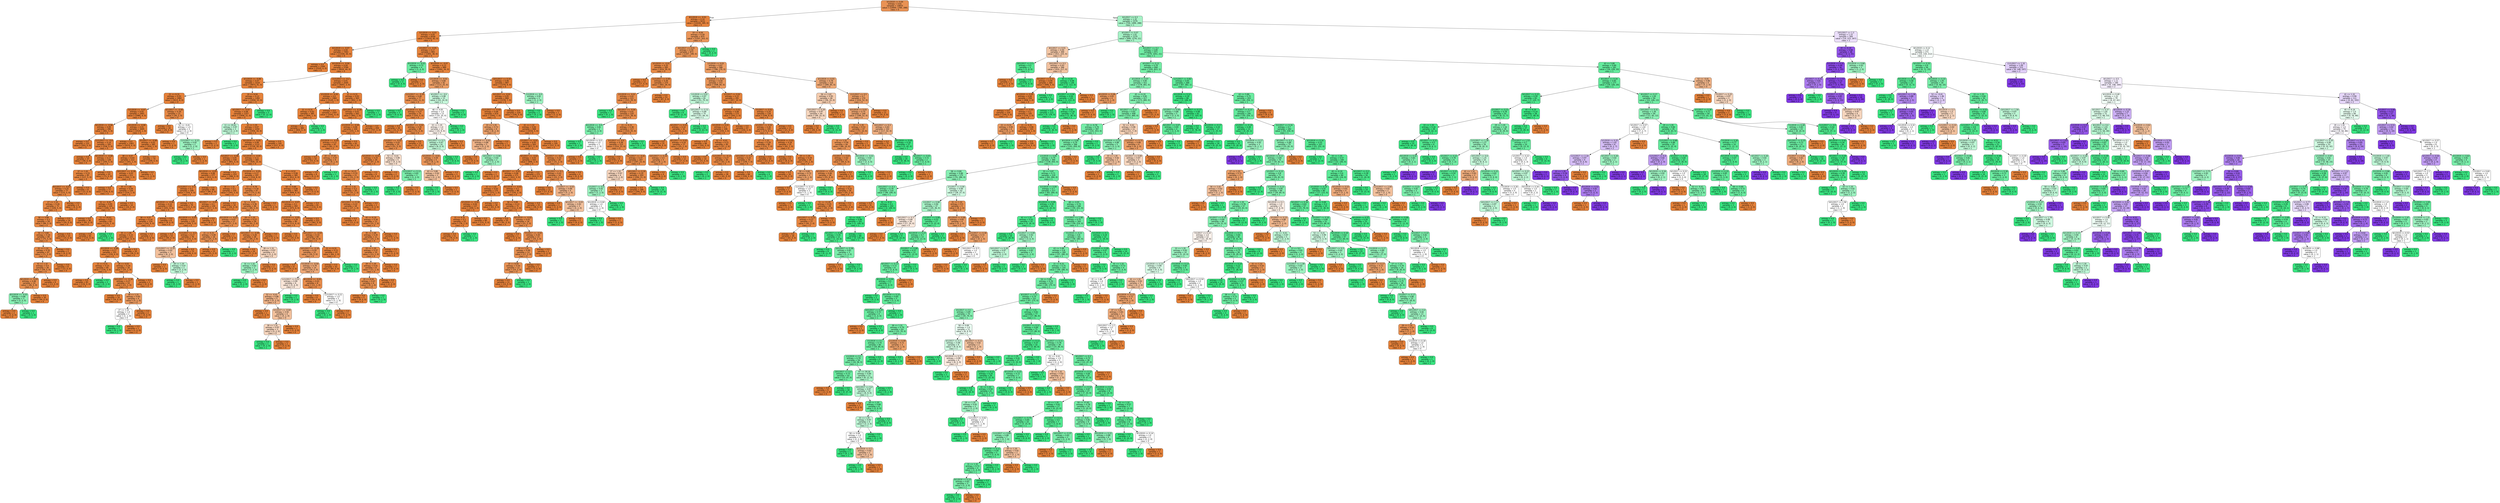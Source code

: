 digraph Tree {
node [shape=box, style="filled, rounded", color="black", fontname=helvetica] ;
edge [fontname=helvetica] ;
0 [label="3/1/2019 <= 0.04\nentropy = 0.61\nsamples = 10810\nvalue = [14944, 1784, 288]\nclass = 0", fillcolor="#e58139dc"] ;
1 [label="8/1/2019 <= -0.01\nentropy = 0.14\nsamples = 9231\nvalue = [14240, 285, 0]\nclass = 0", fillcolor="#e58139fa"] ;
0 -> 1 [labeldistance=2.5, labelangle=45, headlabel="True"] ;
2 [label="5/1/2019 <= -0.03\nentropy = 0.05\nsamples = 8356\nvalue = [13033, 82, 0]\nclass = 0", fillcolor="#e58139fd"] ;
1 -> 2 ;
3 [label="6/1/2019 <= -0.07\nentropy = 0.04\nsamples = 7363\nvalue = [11540, 44, 0]\nclass = 0", fillcolor="#e58139fe"] ;
2 -> 3 ;
4 [label="entropy = 0.0\nsamples = 1594\nvalue = [2520, 0, 0]\nclass = 0", fillcolor="#e58139ff"] ;
3 -> 4 ;
5 [label="9/1/2019 <= -0.04\nentropy = 0.04\nsamples = 5769\nvalue = [9020, 44, 0]\nclass = 0", fillcolor="#e58139fe"] ;
3 -> 5 ;
6 [label="4/1/2019 <= -0.06\nentropy = 0.07\nsamples = 3224\nvalue = [4973, 41, 0]\nclass = 0", fillcolor="#e58139fd"] ;
5 -> 6 ;
7 [label="21 <= 6.31\nentropy = 0.03\nsamples = 1962\nvalue = [3015, 8, 0]\nclass = 0", fillcolor="#e58139fe"] ;
6 -> 7 ;
8 [label="5/1/2019 <= -0.07\nentropy = 0.02\nsamples = 1941\nvalue = [2985, 6, 0]\nclass = 0", fillcolor="#e58139fe"] ;
7 -> 8 ;
9 [label="9/1/2019 <= -0.06\nentropy = 0.09\nsamples = 296\nvalue = [461, 5, 0]\nclass = 0", fillcolor="#e58139fc"] ;
8 -> 9 ;
10 [label="entropy = 0.0\nsamples = 131\nvalue = [203, 0, 0]\nclass = 0", fillcolor="#e58139ff"] ;
9 -> 10 ;
11 [label="11/1/2017 <= -0.4\nentropy = 0.14\nsamples = 165\nvalue = [258, 5, 0]\nclass = 0", fillcolor="#e58139fa"] ;
9 -> 11 ;
12 [label="entropy = 0.0\nsamples = 37\nvalue = [58, 0, 0]\nclass = 0", fillcolor="#e58139ff"] ;
11 -> 12 ;
13 [label="9/1/2019 <= -0.06\nentropy = 0.17\nsamples = 128\nvalue = [200, 5, 0]\nclass = 0", fillcolor="#e58139f9"] ;
11 -> 13 ;
14 [label="37 <= 1.41\nentropy = 0.23\nsamples = 85\nvalue = [127, 5, 0]\nclass = 0", fillcolor="#e58139f5"] ;
13 -> 14 ;
15 [label="8/1/2017 <= -0.07\nentropy = 0.25\nsamples = 77\nvalue = [115, 5, 0]\nclass = 0", fillcolor="#e58139f4"] ;
14 -> 15 ;
16 [label="27 <= 1.33\nentropy = 0.26\nsamples = 73\nvalue = [109, 5, 0]\nclass = 0", fillcolor="#e58139f3"] ;
15 -> 16 ;
17 [label="58 <= 0.69\nentropy = 0.3\nsamples = 59\nvalue = [89, 5, 0]\nclass = 0", fillcolor="#e58139f1"] ;
16 -> 17 ;
18 [label="54 <= 5.84\nentropy = 0.34\nsamples = 49\nvalue = [75, 5, 0]\nclass = 0", fillcolor="#e58139ee"] ;
17 -> 18 ;
19 [label="31 <= 1.32\nentropy = 0.35\nsamples = 47\nvalue = [71, 5, 0]\nclass = 0", fillcolor="#e58139ed"] ;
18 -> 19 ;
20 [label="41 <= 1.32\nentropy = 0.4\nsamples = 39\nvalue = [59, 5, 0]\nclass = 0", fillcolor="#e58139e9"] ;
19 -> 20 ;
21 [label="8/1/2019 <= -0.03\nentropy = 0.46\nsamples = 33\nvalue = [46, 5, 0]\nclass = 0", fillcolor="#e58139e3"] ;
20 -> 21 ;
22 [label="8/1/2019 <= -0.03\nentropy = 0.86\nsamples = 3\nvalue = [2, 5, 0]\nclass = 1", fillcolor="#39e58199"] ;
21 -> 22 ;
23 [label="entropy = 0.0\nsamples = 2\nvalue = [2, 0, 0]\nclass = 0", fillcolor="#e58139ff"] ;
22 -> 23 ;
24 [label="entropy = 0.0\nsamples = 1\nvalue = [0, 5, 0]\nclass = 1", fillcolor="#39e581ff"] ;
22 -> 24 ;
25 [label="entropy = 0.0\nsamples = 30\nvalue = [44, 0, 0]\nclass = 0", fillcolor="#e58139ff"] ;
21 -> 25 ;
26 [label="entropy = 0.0\nsamples = 6\nvalue = [13, 0, 0]\nclass = 0", fillcolor="#e58139ff"] ;
20 -> 26 ;
27 [label="entropy = 0.0\nsamples = 8\nvalue = [12, 0, 0]\nclass = 0", fillcolor="#e58139ff"] ;
19 -> 27 ;
28 [label="entropy = 0.0\nsamples = 2\nvalue = [4, 0, 0]\nclass = 0", fillcolor="#e58139ff"] ;
18 -> 28 ;
29 [label="entropy = 0.0\nsamples = 10\nvalue = [14, 0, 0]\nclass = 0", fillcolor="#e58139ff"] ;
17 -> 29 ;
30 [label="entropy = 0.0\nsamples = 14\nvalue = [20, 0, 0]\nclass = 0", fillcolor="#e58139ff"] ;
16 -> 30 ;
31 [label="entropy = 0.0\nsamples = 4\nvalue = [6, 0, 0]\nclass = 0", fillcolor="#e58139ff"] ;
15 -> 31 ;
32 [label="entropy = 0.0\nsamples = 8\nvalue = [12, 0, 0]\nclass = 0", fillcolor="#e58139ff"] ;
14 -> 32 ;
33 [label="entropy = 0.0\nsamples = 43\nvalue = [73, 0, 0]\nclass = 0", fillcolor="#e58139ff"] ;
13 -> 33 ;
34 [label="3/1/2019 <= -0.06\nentropy = 0.01\nsamples = 1645\nvalue = [2524, 1, 0]\nclass = 0", fillcolor="#e58139ff"] ;
8 -> 34 ;
35 [label="entropy = 0.0\nsamples = 1363\nvalue = [2074, 0, 0]\nclass = 0", fillcolor="#e58139ff"] ;
34 -> 35 ;
36 [label="3/1/2017 <= -0.06\nentropy = 0.02\nsamples = 282\nvalue = [450, 1, 0]\nclass = 0", fillcolor="#e58139fe"] ;
34 -> 36 ;
37 [label="38 <= 4.07\nentropy = 0.03\nsamples = 212\nvalue = [341, 1, 0]\nclass = 0", fillcolor="#e58139fe"] ;
36 -> 37 ;
38 [label="10/1/2017 <= -0.28\nentropy = 0.03\nsamples = 211\nvalue = [340, 1, 0]\nclass = 0", fillcolor="#e58139fe"] ;
37 -> 38 ;
39 [label="entropy = 0.0\nsamples = 77\nvalue = [126, 0, 0]\nclass = 0", fillcolor="#e58139ff"] ;
38 -> 39 ;
40 [label="35 <= 1.46\nentropy = 0.04\nsamples = 134\nvalue = [214, 1, 0]\nclass = 0", fillcolor="#e58139fe"] ;
38 -> 40 ;
41 [label="52 <= -0.41\nentropy = 0.05\nsamples = 120\nvalue = [190, 1, 0]\nclass = 0", fillcolor="#e58139fe"] ;
40 -> 41 ;
42 [label="entropy = 0.0\nsamples = 38\nvalue = [65, 0, 0]\nclass = 0", fillcolor="#e58139ff"] ;
41 -> 42 ;
43 [label="11 <= 20.61\nentropy = 0.07\nsamples = 82\nvalue = [125, 1, 0]\nclass = 0", fillcolor="#e58139fd"] ;
41 -> 43 ;
44 [label="entropy = 0.0\nsamples = 81\nvalue = [125, 0, 0]\nclass = 0", fillcolor="#e58139ff"] ;
43 -> 44 ;
45 [label="entropy = 0.0\nsamples = 1\nvalue = [0, 1, 0]\nclass = 1", fillcolor="#39e581ff"] ;
43 -> 45 ;
46 [label="entropy = 0.0\nsamples = 14\nvalue = [24, 0, 0]\nclass = 0", fillcolor="#e58139ff"] ;
40 -> 46 ;
47 [label="entropy = 0.0\nsamples = 1\nvalue = [1, 0, 0]\nclass = 0", fillcolor="#e58139ff"] ;
37 -> 47 ;
48 [label="entropy = 0.0\nsamples = 70\nvalue = [109, 0, 0]\nclass = 0", fillcolor="#e58139ff"] ;
36 -> 48 ;
49 [label="4/1/2017 <= -0.06\nentropy = 0.34\nsamples = 21\nvalue = [30, 2, 0]\nclass = 0", fillcolor="#e58139ee"] ;
7 -> 49 ;
50 [label="entropy = 0.0\nsamples = 18\nvalue = [28, 0, 0]\nclass = 0", fillcolor="#e58139ff"] ;
49 -> 50 ;
51 [label="52 <= -0.41\nentropy = 1.0\nsamples = 3\nvalue = [2, 2, 0]\nclass = 0", fillcolor="#e5813900"] ;
49 -> 51 ;
52 [label="entropy = 0.0\nsamples = 1\nvalue = [1, 0, 0]\nclass = 0", fillcolor="#e58139ff"] ;
51 -> 52 ;
53 [label="11/1/2017 <= -0.22\nentropy = 0.92\nsamples = 2\nvalue = [1, 2, 0]\nclass = 1", fillcolor="#39e5817f"] ;
51 -> 53 ;
54 [label="entropy = 0.0\nsamples = 1\nvalue = [0, 2, 0]\nclass = 1", fillcolor="#39e581ff"] ;
53 -> 54 ;
55 [label="entropy = 0.0\nsamples = 1\nvalue = [1, 0, 0]\nclass = 0", fillcolor="#e58139ff"] ;
53 -> 55 ;
56 [label="19 <= 8.04\nentropy = 0.12\nsamples = 1262\nvalue = [1958, 33, 0]\nclass = 0", fillcolor="#e58139fb"] ;
6 -> 56 ;
57 [label="6/1/2017 <= -0.07\nentropy = 0.08\nsamples = 1257\nvalue = [1958, 21, 0]\nclass = 0", fillcolor="#e58139fc"] ;
56 -> 57 ;
58 [label="11 <= 20.61\nentropy = 0.97\nsamples = 3\nvalue = [2, 3, 0]\nclass = 1", fillcolor="#39e58155"] ;
57 -> 58 ;
59 [label="entropy = 0.0\nsamples = 2\nvalue = [2, 0, 0]\nclass = 0", fillcolor="#e58139ff"] ;
58 -> 59 ;
60 [label="entropy = 0.0\nsamples = 1\nvalue = [0, 3, 0]\nclass = 1", fillcolor="#39e581ff"] ;
58 -> 60 ;
61 [label="33 <= 1.35\nentropy = 0.07\nsamples = 1254\nvalue = [1956, 18, 0]\nclass = 0", fillcolor="#e58139fd"] ;
57 -> 61 ;
62 [label="6/1/2019 <= -0.05\nentropy = 0.08\nsamples = 1112\nvalue = [1729, 18, 0]\nclass = 0", fillcolor="#e58139fc"] ;
61 -> 62 ;
63 [label="5/1/2017 <= -0.06\nentropy = 0.05\nsamples = 530\nvalue = [801, 4, 0]\nclass = 0", fillcolor="#e58139fe"] ;
62 -> 63 ;
64 [label="9/1/2019 <= -0.05\nentropy = 0.08\nsamples = 277\nvalue = [415, 4, 0]\nclass = 0", fillcolor="#e58139fd"] ;
63 -> 64 ;
65 [label="11/1/2017 <= -0.3\nentropy = 0.1\nsamples = 209\nvalue = [316, 4, 0]\nclass = 0", fillcolor="#e58139fc"] ;
64 -> 65 ;
66 [label="4/1/2019 <= -0.06\nentropy = 0.14\nsamples = 130\nvalue = [201, 4, 0]\nclass = 0", fillcolor="#e58139fa"] ;
65 -> 66 ;
67 [label="38 <= 4.07\nentropy = 0.14\nsamples = 124\nvalue = [192, 4, 0]\nclass = 0", fillcolor="#e58139fa"] ;
66 -> 67 ;
68 [label="35 <= 1.46\nentropy = 0.15\nsamples = 121\nvalue = [187, 4, 0]\nclass = 0", fillcolor="#e58139fa"] ;
67 -> 68 ;
69 [label="4/1/2019 <= -0.06\nentropy = 0.17\nsamples = 101\nvalue = [159, 4, 0]\nclass = 0", fillcolor="#e58139f9"] ;
68 -> 69 ;
70 [label="21 <= 6.31\nentropy = 0.15\nsamples = 85\nvalue = [134, 3, 0]\nclass = 0", fillcolor="#e58139f9"] ;
69 -> 70 ;
71 [label="entropy = 0.0\nsamples = 83\nvalue = [134, 0, 0]\nclass = 0", fillcolor="#e58139ff"] ;
70 -> 71 ;
72 [label="entropy = 0.0\nsamples = 2\nvalue = [0, 3, 0]\nclass = 1", fillcolor="#39e581ff"] ;
70 -> 72 ;
73 [label="26 <= 4.03\nentropy = 0.24\nsamples = 16\nvalue = [25, 1, 0]\nclass = 0", fillcolor="#e58139f5"] ;
69 -> 73 ;
74 [label="10/1/2017 <= -0.16\nentropy = 0.27\nsamples = 14\nvalue = [21, 1, 0]\nclass = 0", fillcolor="#e58139f3"] ;
73 -> 74 ;
75 [label="entropy = 0.0\nsamples = 10\nvalue = [16, 0, 0]\nclass = 0", fillcolor="#e58139ff"] ;
74 -> 75 ;
76 [label="39 <= 1.31\nentropy = 0.65\nsamples = 4\nvalue = [5, 1, 0]\nclass = 0", fillcolor="#e58139cc"] ;
74 -> 76 ;
77 [label="27 <= 1.33\nentropy = 1.0\nsamples = 2\nvalue = [1, 1, 0]\nclass = 0", fillcolor="#e5813900"] ;
76 -> 77 ;
78 [label="entropy = 0.0\nsamples = 1\nvalue = [0, 1, 0]\nclass = 1", fillcolor="#39e581ff"] ;
77 -> 78 ;
79 [label="entropy = 0.0\nsamples = 1\nvalue = [1, 0, 0]\nclass = 0", fillcolor="#e58139ff"] ;
77 -> 79 ;
80 [label="entropy = 0.0\nsamples = 2\nvalue = [4, 0, 0]\nclass = 0", fillcolor="#e58139ff"] ;
76 -> 80 ;
81 [label="entropy = 0.0\nsamples = 2\nvalue = [4, 0, 0]\nclass = 0", fillcolor="#e58139ff"] ;
73 -> 81 ;
82 [label="entropy = 0.0\nsamples = 20\nvalue = [28, 0, 0]\nclass = 0", fillcolor="#e58139ff"] ;
68 -> 82 ;
83 [label="entropy = 0.0\nsamples = 3\nvalue = [5, 0, 0]\nclass = 0", fillcolor="#e58139ff"] ;
67 -> 83 ;
84 [label="entropy = 0.0\nsamples = 6\nvalue = [9, 0, 0]\nclass = 0", fillcolor="#e58139ff"] ;
66 -> 84 ;
85 [label="entropy = 0.0\nsamples = 79\nvalue = [115, 0, 0]\nclass = 0", fillcolor="#e58139ff"] ;
65 -> 85 ;
86 [label="entropy = 0.0\nsamples = 68\nvalue = [99, 0, 0]\nclass = 0", fillcolor="#e58139ff"] ;
64 -> 86 ;
87 [label="entropy = 0.0\nsamples = 253\nvalue = [386, 0, 0]\nclass = 0", fillcolor="#e58139ff"] ;
63 -> 87 ;
88 [label="5/1/2019 <= -0.05\nentropy = 0.11\nsamples = 582\nvalue = [928, 14, 0]\nclass = 0", fillcolor="#e58139fb"] ;
62 -> 88 ;
89 [label="7/1/2019 <= -0.05\nentropy = 0.17\nsamples = 197\nvalue = [316, 8, 0]\nclass = 0", fillcolor="#e58139f9"] ;
88 -> 89 ;
90 [label="39 <= 1.31\nentropy = 0.1\nsamples = 150\nvalue = [243, 3, 0]\nclass = 0", fillcolor="#e58139fc"] ;
89 -> 90 ;
91 [label="9/1/2017 <= -0.05\nentropy = 0.1\nsamples = 134\nvalue = [217, 3, 0]\nclass = 0", fillcolor="#e58139fb"] ;
90 -> 91 ;
92 [label="9/1/2019 <= -0.05\nentropy = 0.11\nsamples = 129\nvalue = [209, 3, 0]\nclass = 0", fillcolor="#e58139fb"] ;
91 -> 92 ;
93 [label="entropy = 0.0\nsamples = 53\nvalue = [94, 0, 0]\nclass = 0", fillcolor="#e58139ff"] ;
92 -> 93 ;
94 [label="11/1/2017 <= -0.3\nentropy = 0.17\nsamples = 76\nvalue = [115, 3, 0]\nclass = 0", fillcolor="#e58139f8"] ;
92 -> 94 ;
95 [label="11/1/2017 <= -0.33\nentropy = 0.92\nsamples = 3\nvalue = [6, 3, 0]\nclass = 0", fillcolor="#e581397f"] ;
94 -> 95 ;
96 [label="entropy = 0.0\nsamples = 1\nvalue = [4, 0, 0]\nclass = 0", fillcolor="#e58139ff"] ;
95 -> 96 ;
97 [label="29 <= 1.35\nentropy = 0.97\nsamples = 2\nvalue = [2, 3, 0]\nclass = 1", fillcolor="#39e58155"] ;
95 -> 97 ;
98 [label="entropy = 0.0\nsamples = 1\nvalue = [0, 3, 0]\nclass = 1", fillcolor="#39e581ff"] ;
97 -> 98 ;
99 [label="entropy = 0.0\nsamples = 1\nvalue = [2, 0, 0]\nclass = 0", fillcolor="#e58139ff"] ;
97 -> 99 ;
100 [label="entropy = 0.0\nsamples = 73\nvalue = [109, 0, 0]\nclass = 0", fillcolor="#e58139ff"] ;
94 -> 100 ;
101 [label="entropy = 0.0\nsamples = 5\nvalue = [8, 0, 0]\nclass = 0", fillcolor="#e58139ff"] ;
91 -> 101 ;
102 [label="entropy = 0.0\nsamples = 16\nvalue = [26, 0, 0]\nclass = 0", fillcolor="#e58139ff"] ;
90 -> 102 ;
103 [label="53 <= 6.78\nentropy = 0.34\nsamples = 47\nvalue = [73, 5, 0]\nclass = 0", fillcolor="#e58139ee"] ;
89 -> 103 ;
104 [label="52 <= -0.41\nentropy = 0.36\nsamples = 46\nvalue = [69, 5, 0]\nclass = 0", fillcolor="#e58139ed"] ;
103 -> 104 ;
105 [label="8/1/2019 <= -0.02\nentropy = 0.47\nsamples = 17\nvalue = [27, 3, 0]\nclass = 0", fillcolor="#e58139e3"] ;
104 -> 105 ;
106 [label="21 <= 6.31\nentropy = 0.49\nsamples = 16\nvalue = [25, 3, 0]\nclass = 0", fillcolor="#e58139e0"] ;
105 -> 106 ;
107 [label="entropy = 0.0\nsamples = 15\nvalue = [25, 0, 0]\nclass = 0", fillcolor="#e58139ff"] ;
106 -> 107 ;
108 [label="entropy = 0.0\nsamples = 1\nvalue = [0, 3, 0]\nclass = 1", fillcolor="#39e581ff"] ;
106 -> 108 ;
109 [label="entropy = 0.0\nsamples = 1\nvalue = [2, 0, 0]\nclass = 0", fillcolor="#e58139ff"] ;
105 -> 109 ;
110 [label="29 <= 1.35\nentropy = 0.27\nsamples = 29\nvalue = [42, 2, 0]\nclass = 0", fillcolor="#e58139f3"] ;
104 -> 110 ;
111 [label="10/1/2017 <= -0.09\nentropy = 0.28\nsamples = 28\nvalue = [40, 2, 0]\nclass = 0", fillcolor="#e58139f2"] ;
110 -> 111 ;
112 [label="entropy = 0.0\nsamples = 24\nvalue = [37, 0, 0]\nclass = 0", fillcolor="#e58139ff"] ;
111 -> 112 ;
113 [label="39 <= 1.31\nentropy = 0.97\nsamples = 4\nvalue = [3, 2, 0]\nclass = 0", fillcolor="#e5813955"] ;
111 -> 113 ;
114 [label="31 <= 1.32\nentropy = 0.92\nsamples = 2\nvalue = [1, 2, 0]\nclass = 1", fillcolor="#39e5817f"] ;
113 -> 114 ;
115 [label="entropy = 0.0\nsamples = 1\nvalue = [0, 2, 0]\nclass = 1", fillcolor="#39e581ff"] ;
114 -> 115 ;
116 [label="entropy = 0.0\nsamples = 1\nvalue = [1, 0, 0]\nclass = 0", fillcolor="#e58139ff"] ;
114 -> 116 ;
117 [label="entropy = 0.0\nsamples = 2\nvalue = [2, 0, 0]\nclass = 0", fillcolor="#e58139ff"] ;
113 -> 117 ;
118 [label="entropy = 0.0\nsamples = 1\nvalue = [2, 0, 0]\nclass = 0", fillcolor="#e58139ff"] ;
110 -> 118 ;
119 [label="entropy = 0.0\nsamples = 1\nvalue = [4, 0, 0]\nclass = 0", fillcolor="#e58139ff"] ;
103 -> 119 ;
120 [label="9 <= 8.52\nentropy = 0.08\nsamples = 385\nvalue = [612, 6, 0]\nclass = 0", fillcolor="#e58139fc"] ;
88 -> 120 ;
121 [label="58 <= 0.69\nentropy = 0.08\nsamples = 383\nvalue = [609, 6, 0]\nclass = 0", fillcolor="#e58139fc"] ;
120 -> 121 ;
122 [label="9/1/2019 <= -0.07\nentropy = 0.1\nsamples = 302\nvalue = [475, 6, 0]\nclass = 0", fillcolor="#e58139fc"] ;
121 -> 122 ;
123 [label="5/1/2019 <= -0.05\nentropy = 0.29\nsamples = 80\nvalue = [113, 6, 0]\nclass = 0", fillcolor="#e58139f1"] ;
122 -> 123 ;
124 [label="entropy = 0.0\nsamples = 15\nvalue = [19, 0, 0]\nclass = 0", fillcolor="#e58139ff"] ;
123 -> 124 ;
125 [label="10/1/2017 <= -0.03\nentropy = 0.33\nsamples = 65\nvalue = [94, 6, 0]\nclass = 0", fillcolor="#e58139ef"] ;
123 -> 125 ;
126 [label="10/1/2017 <= -0.18\nentropy = 0.59\nsamples = 22\nvalue = [30, 5, 0]\nclass = 0", fillcolor="#e58139d4"] ;
125 -> 126 ;
127 [label="entropy = 0.0\nsamples = 8\nvalue = [14, 0, 0]\nclass = 0", fillcolor="#e58139ff"] ;
126 -> 127 ;
128 [label="7/1/2019 <= -0.04\nentropy = 0.79\nsamples = 14\nvalue = [16, 5, 0]\nclass = 0", fillcolor="#e58139af"] ;
126 -> 128 ;
129 [label="11/1/2017 <= 0.01\nentropy = 0.99\nsamples = 6\nvalue = [5, 4, 0]\nclass = 0", fillcolor="#e5813933"] ;
128 -> 129 ;
130 [label="52 <= -0.41\nentropy = 0.86\nsamples = 5\nvalue = [5, 2, 0]\nclass = 0", fillcolor="#e5813999"] ;
129 -> 130 ;
131 [label="entropy = 0.0\nsamples = 1\nvalue = [1, 0, 0]\nclass = 0", fillcolor="#e58139ff"] ;
130 -> 131 ;
132 [label="2/1/2017 <= -0.04\nentropy = 0.92\nsamples = 4\nvalue = [4, 2, 0]\nclass = 0", fillcolor="#e581397f"] ;
130 -> 132 ;
133 [label="39 <= 1.31\nentropy = 0.97\nsamples = 3\nvalue = [3, 2, 0]\nclass = 0", fillcolor="#e5813955"] ;
132 -> 133 ;
134 [label="entropy = 0.0\nsamples = 1\nvalue = [0, 2, 0]\nclass = 1", fillcolor="#39e581ff"] ;
133 -> 134 ;
135 [label="entropy = 0.0\nsamples = 2\nvalue = [3, 0, 0]\nclass = 0", fillcolor="#e58139ff"] ;
133 -> 135 ;
136 [label="entropy = 0.0\nsamples = 1\nvalue = [1, 0, 0]\nclass = 0", fillcolor="#e58139ff"] ;
132 -> 136 ;
137 [label="entropy = 0.0\nsamples = 1\nvalue = [0, 2, 0]\nclass = 1", fillcolor="#39e581ff"] ;
129 -> 137 ;
138 [label="8/1/2019 <= -0.01\nentropy = 0.41\nsamples = 8\nvalue = [11, 1, 0]\nclass = 0", fillcolor="#e58139e8"] ;
128 -> 138 ;
139 [label="entropy = 0.0\nsamples = 6\nvalue = [10, 0, 0]\nclass = 0", fillcolor="#e58139ff"] ;
138 -> 139 ;
140 [label="11/1/2017 <= 0.21\nentropy = 1.0\nsamples = 2\nvalue = [1, 1, 0]\nclass = 0", fillcolor="#e5813900"] ;
138 -> 140 ;
141 [label="entropy = 0.0\nsamples = 1\nvalue = [0, 1, 0]\nclass = 1", fillcolor="#39e581ff"] ;
140 -> 141 ;
142 [label="entropy = 0.0\nsamples = 1\nvalue = [1, 0, 0]\nclass = 0", fillcolor="#e58139ff"] ;
140 -> 142 ;
143 [label="21 <= 6.31\nentropy = 0.11\nsamples = 43\nvalue = [64, 1, 0]\nclass = 0", fillcolor="#e58139fb"] ;
125 -> 143 ;
144 [label="entropy = 0.0\nsamples = 42\nvalue = [64, 0, 0]\nclass = 0", fillcolor="#e58139ff"] ;
143 -> 144 ;
145 [label="entropy = 0.0\nsamples = 1\nvalue = [0, 1, 0]\nclass = 1", fillcolor="#39e581ff"] ;
143 -> 145 ;
146 [label="entropy = 0.0\nsamples = 222\nvalue = [362, 0, 0]\nclass = 0", fillcolor="#e58139ff"] ;
122 -> 146 ;
147 [label="entropy = 0.0\nsamples = 81\nvalue = [134, 0, 0]\nclass = 0", fillcolor="#e58139ff"] ;
121 -> 147 ;
148 [label="entropy = 0.0\nsamples = 2\nvalue = [3, 0, 0]\nclass = 0", fillcolor="#e58139ff"] ;
120 -> 148 ;
149 [label="entropy = 0.0\nsamples = 142\nvalue = [227, 0, 0]\nclass = 0", fillcolor="#e58139ff"] ;
61 -> 149 ;
150 [label="entropy = 0.0\nsamples = 5\nvalue = [0, 12, 0]\nclass = 1", fillcolor="#39e581ff"] ;
56 -> 150 ;
151 [label="11/1/2017 <= -0.2\nentropy = 0.01\nsamples = 2545\nvalue = [4047, 3, 0]\nclass = 0", fillcolor="#e58139ff"] ;
5 -> 151 ;
152 [label="2/1/2019 <= -0.05\nentropy = 0.0\nsamples = 1982\nvalue = [3145, 1, 0]\nclass = 0", fillcolor="#e58139ff"] ;
151 -> 152 ;
153 [label="21 <= 6.31\nentropy = 0.02\nsamples = 385\nvalue = [604, 1, 0]\nclass = 0", fillcolor="#e58139ff"] ;
152 -> 153 ;
154 [label="entropy = 0.0\nsamples = 384\nvalue = [604, 0, 0]\nclass = 0", fillcolor="#e58139ff"] ;
153 -> 154 ;
155 [label="entropy = 0.0\nsamples = 1\nvalue = [0, 1, 0]\nclass = 1", fillcolor="#39e581ff"] ;
153 -> 155 ;
156 [label="entropy = 0.0\nsamples = 1597\nvalue = [2541, 0, 0]\nclass = 0", fillcolor="#e58139ff"] ;
152 -> 156 ;
157 [label="21 <= 6.31\nentropy = 0.02\nsamples = 563\nvalue = [902, 2, 0]\nclass = 0", fillcolor="#e58139fe"] ;
151 -> 157 ;
158 [label="10/1/2017 <= -0.26\nentropy = 0.01\nsamples = 562\nvalue = [902, 1, 0]\nclass = 0", fillcolor="#e58139ff"] ;
157 -> 158 ;
159 [label="1/1/2019 <= -0.04\nentropy = 0.06\nsamples = 104\nvalue = [155, 1, 0]\nclass = 0", fillcolor="#e58139fd"] ;
158 -> 159 ;
160 [label="2/1/2019 <= -0.04\nentropy = 0.12\nsamples = 42\nvalue = [62, 1, 0]\nclass = 0", fillcolor="#e58139fb"] ;
159 -> 160 ;
161 [label="entropy = 0.0\nsamples = 33\nvalue = [53, 0, 0]\nclass = 0", fillcolor="#e58139ff"] ;
160 -> 161 ;
162 [label="20 <= 37.65\nentropy = 0.47\nsamples = 9\nvalue = [9, 1, 0]\nclass = 0", fillcolor="#e58139e3"] ;
160 -> 162 ;
163 [label="entropy = 0.0\nsamples = 8\nvalue = [9, 0, 0]\nclass = 0", fillcolor="#e58139ff"] ;
162 -> 163 ;
164 [label="entropy = 0.0\nsamples = 1\nvalue = [0, 1, 0]\nclass = 1", fillcolor="#39e581ff"] ;
162 -> 164 ;
165 [label="entropy = 0.0\nsamples = 62\nvalue = [93, 0, 0]\nclass = 0", fillcolor="#e58139ff"] ;
159 -> 165 ;
166 [label="entropy = 0.0\nsamples = 458\nvalue = [747, 0, 0]\nclass = 0", fillcolor="#e58139ff"] ;
158 -> 166 ;
167 [label="entropy = 0.0\nsamples = 1\nvalue = [0, 1, 0]\nclass = 1", fillcolor="#39e581ff"] ;
157 -> 167 ;
168 [label="2/1/2017 <= -0.05\nentropy = 0.17\nsamples = 993\nvalue = [1493, 38, 0]\nclass = 0", fillcolor="#e58139f9"] ;
2 -> 168 ;
169 [label="9/1/2019 <= -0.02\nentropy = 0.72\nsamples = 4\nvalue = [1, 4, 0]\nclass = 1", fillcolor="#39e581bf"] ;
168 -> 169 ;
170 [label="entropy = 0.0\nsamples = 3\nvalue = [0, 4, 0]\nclass = 1", fillcolor="#39e581ff"] ;
169 -> 170 ;
171 [label="entropy = 0.0\nsamples = 1\nvalue = [1, 0, 0]\nclass = 0", fillcolor="#e58139ff"] ;
169 -> 171 ;
172 [label="9/1/2019 <= -0.07\nentropy = 0.15\nsamples = 989\nvalue = [1492, 34, 0]\nclass = 0", fillcolor="#e58139f9"] ;
168 -> 172 ;
173 [label="2/1/2019 <= -0.01\nentropy = 0.68\nsamples = 92\nvalue = [113, 25, 0]\nclass = 0", fillcolor="#e58139c7"] ;
172 -> 173 ;
174 [label="11/1/2017 <= -0.26\nentropy = 0.46\nsamples = 77\nvalue = [103, 11, 0]\nclass = 0", fillcolor="#e58139e4"] ;
173 -> 174 ;
175 [label="entropy = 0.0\nsamples = 3\nvalue = [0, 6, 0]\nclass = 1", fillcolor="#39e581ff"] ;
174 -> 175 ;
176 [label="5/1/2019 <= -0.02\nentropy = 0.27\nsamples = 74\nvalue = [103, 5, 0]\nclass = 0", fillcolor="#e58139f3"] ;
174 -> 176 ;
177 [label="entropy = 0.0\nsamples = 26\nvalue = [31, 0, 0]\nclass = 0", fillcolor="#e58139ff"] ;
176 -> 177 ;
178 [label="5/1/2017 <= -0.02\nentropy = 0.35\nsamples = 48\nvalue = [72, 5, 0]\nclass = 0", fillcolor="#e58139ed"] ;
176 -> 178 ;
179 [label="1/1/2017 <= -0.02\nentropy = 0.43\nsamples = 35\nvalue = [51, 5, 0]\nclass = 0", fillcolor="#e58139e6"] ;
178 -> 179 ;
180 [label="5/1/2019 <= -0.02\nentropy = 0.25\nsamples = 30\nvalue = [47, 2, 0]\nclass = 0", fillcolor="#e58139f4"] ;
179 -> 180 ;
181 [label="25 <= 14.21\nentropy = 0.33\nsamples = 21\nvalue = [31, 2, 0]\nclass = 0", fillcolor="#e58139ef"] ;
180 -> 181 ;
182 [label="39 <= 1.31\nentropy = 0.2\nsamples = 20\nvalue = [31, 1, 0]\nclass = 0", fillcolor="#e58139f7"] ;
181 -> 182 ;
183 [label="10/1/2017 <= 0.18\nentropy = 0.22\nsamples = 18\nvalue = [27, 1, 0]\nclass = 0", fillcolor="#e58139f6"] ;
182 -> 183 ;
184 [label="entropy = 0.0\nsamples = 6\nvalue = [12, 0, 0]\nclass = 0", fillcolor="#e58139ff"] ;
183 -> 184 ;
185 [label="45 <= 6.19\nentropy = 0.34\nsamples = 12\nvalue = [15, 1, 0]\nclass = 0", fillcolor="#e58139ee"] ;
183 -> 185 ;
186 [label="35 <= 1.46\nentropy = 0.35\nsamples = 11\nvalue = [14, 1, 0]\nclass = 0", fillcolor="#e58139ed"] ;
185 -> 186 ;
187 [label="33 <= 1.35\nentropy = 0.37\nsamples = 10\nvalue = [13, 1, 0]\nclass = 0", fillcolor="#e58139eb"] ;
186 -> 187 ;
188 [label="29 <= 1.35\nentropy = 0.41\nsamples = 8\nvalue = [11, 1, 0]\nclass = 0", fillcolor="#e58139e8"] ;
187 -> 188 ;
189 [label="19 <= 8.04\nentropy = 0.47\nsamples = 6\nvalue = [9, 1, 0]\nclass = 0", fillcolor="#e58139e3"] ;
188 -> 189 ;
190 [label="entropy = 0.0\nsamples = 5\nvalue = [9, 0, 0]\nclass = 0", fillcolor="#e58139ff"] ;
189 -> 190 ;
191 [label="entropy = 0.0\nsamples = 1\nvalue = [0, 1, 0]\nclass = 1", fillcolor="#39e581ff"] ;
189 -> 191 ;
192 [label="entropy = 0.0\nsamples = 2\nvalue = [2, 0, 0]\nclass = 0", fillcolor="#e58139ff"] ;
188 -> 192 ;
193 [label="entropy = 0.0\nsamples = 2\nvalue = [2, 0, 0]\nclass = 0", fillcolor="#e58139ff"] ;
187 -> 193 ;
194 [label="entropy = 0.0\nsamples = 1\nvalue = [1, 0, 0]\nclass = 0", fillcolor="#e58139ff"] ;
186 -> 194 ;
195 [label="entropy = 0.0\nsamples = 1\nvalue = [1, 0, 0]\nclass = 0", fillcolor="#e58139ff"] ;
185 -> 195 ;
196 [label="entropy = 0.0\nsamples = 2\nvalue = [4, 0, 0]\nclass = 0", fillcolor="#e58139ff"] ;
182 -> 196 ;
197 [label="entropy = 0.0\nsamples = 1\nvalue = [0, 1, 0]\nclass = 1", fillcolor="#39e581ff"] ;
181 -> 197 ;
198 [label="entropy = 0.0\nsamples = 9\nvalue = [16, 0, 0]\nclass = 0", fillcolor="#e58139ff"] ;
180 -> 198 ;
199 [label="52 <= -0.41\nentropy = 0.99\nsamples = 5\nvalue = [4, 3, 0]\nclass = 0", fillcolor="#e5813940"] ;
179 -> 199 ;
200 [label="entropy = 0.0\nsamples = 2\nvalue = [3, 0, 0]\nclass = 0", fillcolor="#e58139ff"] ;
199 -> 200 ;
201 [label="11/1/2017 <= 0.13\nentropy = 0.81\nsamples = 3\nvalue = [1, 3, 0]\nclass = 1", fillcolor="#39e581aa"] ;
199 -> 201 ;
202 [label="entropy = 0.0\nsamples = 2\nvalue = [0, 3, 0]\nclass = 1", fillcolor="#39e581ff"] ;
201 -> 202 ;
203 [label="entropy = 0.0\nsamples = 1\nvalue = [1, 0, 0]\nclass = 0", fillcolor="#e58139ff"] ;
201 -> 203 ;
204 [label="entropy = 0.0\nsamples = 13\nvalue = [21, 0, 0]\nclass = 0", fillcolor="#e58139ff"] ;
178 -> 204 ;
205 [label="4/1/2017 <= -0.0\nentropy = 0.98\nsamples = 15\nvalue = [10, 14, 0]\nclass = 1", fillcolor="#39e58149"] ;
173 -> 205 ;
206 [label="48 <= 4.05\nentropy = 1.0\nsamples = 13\nvalue = [10, 10, 0]\nclass = 0", fillcolor="#e5813900"] ;
205 -> 206 ;
207 [label="33 <= 1.35\nentropy = 1.0\nsamples = 12\nvalue = [10, 9, 0]\nclass = 0", fillcolor="#e5813919"] ;
206 -> 207 ;
208 [label="10/1/2017 <= 0.3\nentropy = 0.97\nsamples = 10\nvalue = [6, 9, 0]\nclass = 1", fillcolor="#39e58155"] ;
207 -> 208 ;
209 [label="5/1/2019 <= -0.01\nentropy = 0.59\nsamples = 5\nvalue = [6, 1, 0]\nclass = 0", fillcolor="#e58139d4"] ;
208 -> 209 ;
210 [label="43 <= 5.89\nentropy = 0.92\nsamples = 2\nvalue = [2, 1, 0]\nclass = 0", fillcolor="#e581397f"] ;
209 -> 210 ;
211 [label="entropy = 0.0\nsamples = 1\nvalue = [0, 1, 0]\nclass = 1", fillcolor="#39e581ff"] ;
210 -> 211 ;
212 [label="entropy = 0.0\nsamples = 1\nvalue = [2, 0, 0]\nclass = 0", fillcolor="#e58139ff"] ;
210 -> 212 ;
213 [label="entropy = 0.0\nsamples = 3\nvalue = [4, 0, 0]\nclass = 0", fillcolor="#e58139ff"] ;
209 -> 213 ;
214 [label="entropy = 0.0\nsamples = 5\nvalue = [0, 8, 0]\nclass = 1", fillcolor="#39e581ff"] ;
208 -> 214 ;
215 [label="entropy = 0.0\nsamples = 2\nvalue = [4, 0, 0]\nclass = 0", fillcolor="#e58139ff"] ;
207 -> 215 ;
216 [label="entropy = 0.0\nsamples = 1\nvalue = [0, 1, 0]\nclass = 1", fillcolor="#39e581ff"] ;
206 -> 216 ;
217 [label="entropy = 0.0\nsamples = 2\nvalue = [0, 4, 0]\nclass = 1", fillcolor="#39e581ff"] ;
205 -> 217 ;
218 [label="10/1/2017 <= 0.33\nentropy = 0.06\nsamples = 897\nvalue = [1379, 9, 0]\nclass = 0", fillcolor="#e58139fd"] ;
172 -> 218 ;
219 [label="6/1/2017 <= -0.01\nentropy = 0.05\nsamples = 894\nvalue = [1378, 7, 0]\nclass = 0", fillcolor="#e58139fe"] ;
218 -> 219 ;
220 [label="11/1/2017 <= -0.43\nentropy = 0.06\nsamples = 674\nvalue = [1042, 7, 0]\nclass = 0", fillcolor="#e58139fd"] ;
219 -> 220 ;
221 [label="33 <= 1.35\nentropy = 0.72\nsamples = 6\nvalue = [8, 2, 0]\nclass = 0", fillcolor="#e58139bf"] ;
220 -> 221 ;
222 [label="6/1/2019 <= -0.02\nentropy = 0.86\nsamples = 5\nvalue = [5, 2, 0]\nclass = 0", fillcolor="#e5813999"] ;
221 -> 222 ;
223 [label="entropy = 0.0\nsamples = 3\nvalue = [4, 0, 0]\nclass = 0", fillcolor="#e58139ff"] ;
222 -> 223 ;
224 [label="10/1/2017 <= 0.06\nentropy = 0.92\nsamples = 2\nvalue = [1, 2, 0]\nclass = 1", fillcolor="#39e5817f"] ;
222 -> 224 ;
225 [label="entropy = 0.0\nsamples = 1\nvalue = [0, 2, 0]\nclass = 1", fillcolor="#39e581ff"] ;
224 -> 225 ;
226 [label="entropy = 0.0\nsamples = 1\nvalue = [1, 0, 0]\nclass = 0", fillcolor="#e58139ff"] ;
224 -> 226 ;
227 [label="entropy = 0.0\nsamples = 1\nvalue = [3, 0, 0]\nclass = 0", fillcolor="#e58139ff"] ;
221 -> 227 ;
228 [label="41 <= 1.32\nentropy = 0.04\nsamples = 668\nvalue = [1034, 5, 0]\nclass = 0", fillcolor="#e58139fe"] ;
220 -> 228 ;
229 [label="1/1/2017 <= -0.01\nentropy = 0.05\nsamples = 563\nvalue = [877, 5, 0]\nclass = 0", fillcolor="#e58139fe"] ;
228 -> 229 ;
230 [label="9/1/2017 <= -0.02\nentropy = 0.03\nsamples = 543\nvalue = [846, 3, 0]\nclass = 0", fillcolor="#e58139fe"] ;
229 -> 230 ;
231 [label="9/1/2017 <= -0.02\nentropy = 0.06\nsamples = 271\nvalue = [422, 3, 0]\nclass = 0", fillcolor="#e58139fd"] ;
230 -> 231 ;
232 [label="31 <= 1.32\nentropy = 0.03\nsamples = 175\nvalue = [272, 1, 0]\nclass = 0", fillcolor="#e58139fe"] ;
231 -> 232 ;
233 [label="2/1/2019 <= -0.02\nentropy = 0.04\nsamples = 137\nvalue = [209, 1, 0]\nclass = 0", fillcolor="#e58139fe"] ;
232 -> 233 ;
234 [label="21 <= 6.31\nentropy = 0.1\nsamples = 52\nvalue = [78, 1, 0]\nclass = 0", fillcolor="#e58139fc"] ;
233 -> 234 ;
235 [label="entropy = 0.0\nsamples = 51\nvalue = [78, 0, 0]\nclass = 0", fillcolor="#e58139ff"] ;
234 -> 235 ;
236 [label="entropy = 0.0\nsamples = 1\nvalue = [0, 1, 0]\nclass = 1", fillcolor="#39e581ff"] ;
234 -> 236 ;
237 [label="entropy = 0.0\nsamples = 85\nvalue = [131, 0, 0]\nclass = 0", fillcolor="#e58139ff"] ;
233 -> 237 ;
238 [label="entropy = 0.0\nsamples = 38\nvalue = [63, 0, 0]\nclass = 0", fillcolor="#e58139ff"] ;
232 -> 238 ;
239 [label="9/1/2019 <= -0.01\nentropy = 0.1\nsamples = 96\nvalue = [150, 2, 0]\nclass = 0", fillcolor="#e58139fc"] ;
231 -> 239 ;
240 [label="58 <= 0.69\nentropy = 0.13\nsamples = 71\nvalue = [112, 2, 0]\nclass = 0", fillcolor="#e58139fa"] ;
239 -> 240 ;
241 [label="entropy = 0.0\nsamples = 55\nvalue = [91, 0, 0]\nclass = 0", fillcolor="#e58139ff"] ;
240 -> 241 ;
242 [label="6/1/2019 <= -0.02\nentropy = 0.43\nsamples = 16\nvalue = [21, 2, 0]\nclass = 0", fillcolor="#e58139e7"] ;
240 -> 242 ;
243 [label="entropy = 0.0\nsamples = 1\nvalue = [2, 0, 0]\nclass = 0", fillcolor="#e58139ff"] ;
242 -> 243 ;
244 [label="7/1/2017 <= -0.02\nentropy = 0.45\nsamples = 15\nvalue = [19, 2, 0]\nclass = 0", fillcolor="#e58139e4"] ;
242 -> 244 ;
245 [label="39 <= 1.31\nentropy = 0.49\nsamples = 13\nvalue = [17, 2, 0]\nclass = 0", fillcolor="#e58139e1"] ;
244 -> 245 ;
246 [label="19 <= 8.04\nentropy = 0.54\nsamples = 12\nvalue = [14, 2, 0]\nclass = 0", fillcolor="#e58139db"] ;
245 -> 246 ;
247 [label="entropy = 0.0\nsamples = 11\nvalue = [14, 0, 0]\nclass = 0", fillcolor="#e58139ff"] ;
246 -> 247 ;
248 [label="entropy = 0.0\nsamples = 1\nvalue = [0, 2, 0]\nclass = 1", fillcolor="#39e581ff"] ;
246 -> 248 ;
249 [label="entropy = 0.0\nsamples = 1\nvalue = [3, 0, 0]\nclass = 0", fillcolor="#e58139ff"] ;
245 -> 249 ;
250 [label="entropy = 0.0\nsamples = 2\nvalue = [2, 0, 0]\nclass = 0", fillcolor="#e58139ff"] ;
244 -> 250 ;
251 [label="entropy = 0.0\nsamples = 25\nvalue = [38, 0, 0]\nclass = 0", fillcolor="#e58139ff"] ;
239 -> 251 ;
252 [label="entropy = 0.0\nsamples = 272\nvalue = [424, 0, 0]\nclass = 0", fillcolor="#e58139ff"] ;
230 -> 252 ;
253 [label="1/1/2017 <= -0.01\nentropy = 0.33\nsamples = 20\nvalue = [31, 2, 0]\nclass = 0", fillcolor="#e58139ef"] ;
229 -> 253 ;
254 [label="10/1/2017 <= 0.1\nentropy = 0.41\nsamples = 16\nvalue = [22, 2, 0]\nclass = 0", fillcolor="#e58139e8"] ;
253 -> 254 ;
255 [label="entropy = 0.0\nsamples = 12\nvalue = [17, 0, 0]\nclass = 0", fillcolor="#e58139ff"] ;
254 -> 255 ;
256 [label="7/1/2017 <= -0.03\nentropy = 0.86\nsamples = 4\nvalue = [5, 2, 0]\nclass = 0", fillcolor="#e5813999"] ;
254 -> 256 ;
257 [label="entropy = 0.0\nsamples = 1\nvalue = [1, 0, 0]\nclass = 0", fillcolor="#e58139ff"] ;
256 -> 257 ;
258 [label="8/1/2017 <= -0.03\nentropy = 0.92\nsamples = 3\nvalue = [4, 2, 0]\nclass = 0", fillcolor="#e581397f"] ;
256 -> 258 ;
259 [label="entropy = 0.0\nsamples = 1\nvalue = [0, 2, 0]\nclass = 1", fillcolor="#39e581ff"] ;
258 -> 259 ;
260 [label="entropy = 0.0\nsamples = 2\nvalue = [4, 0, 0]\nclass = 0", fillcolor="#e58139ff"] ;
258 -> 260 ;
261 [label="entropy = 0.0\nsamples = 4\nvalue = [9, 0, 0]\nclass = 0", fillcolor="#e58139ff"] ;
253 -> 261 ;
262 [label="entropy = 0.0\nsamples = 105\nvalue = [157, 0, 0]\nclass = 0", fillcolor="#e58139ff"] ;
228 -> 262 ;
263 [label="entropy = 0.0\nsamples = 220\nvalue = [336, 0, 0]\nclass = 0", fillcolor="#e58139ff"] ;
219 -> 263 ;
264 [label="1/1/2019 <= -0.0\nentropy = 0.92\nsamples = 3\nvalue = [1, 2, 0]\nclass = 1", fillcolor="#39e5817f"] ;
218 -> 264 ;
265 [label="entropy = 0.0\nsamples = 2\nvalue = [0, 2, 0]\nclass = 1", fillcolor="#39e581ff"] ;
264 -> 265 ;
266 [label="entropy = 0.0\nsamples = 1\nvalue = [1, 0, 0]\nclass = 0", fillcolor="#e58139ff"] ;
264 -> 266 ;
267 [label="19 <= 8.04\nentropy = 0.59\nsamples = 875\nvalue = [1207, 203, 0]\nclass = 0", fillcolor="#e58139d4"] ;
1 -> 267 ;
268 [label="6/1/2017 <= 0.01\nentropy = 0.59\nsamples = 873\nvalue = [1207, 199, 0]\nclass = 0", fillcolor="#e58139d5"] ;
267 -> 268 ;
269 [label="3/1/2019 <= -0.01\nentropy = 0.35\nsamples = 285\nvalue = [419, 29, 0]\nclass = 0", fillcolor="#e58139ed"] ;
268 -> 269 ;
270 [label="entropy = 0.0\nsamples = 11\nvalue = [17, 0, 0]\nclass = 0", fillcolor="#e58139ff"] ;
269 -> 270 ;
271 [label="11/1/2017 <= 0.09\nentropy = 0.36\nsamples = 274\nvalue = [402, 29, 0]\nclass = 0", fillcolor="#e58139ed"] ;
269 -> 271 ;
272 [label="2/1/2019 <= -0.01\nentropy = 0.42\nsamples = 221\nvalue = [315, 29, 0]\nclass = 0", fillcolor="#e58139e8"] ;
271 -> 272 ;
273 [label="entropy = 0.0\nsamples = 1\nvalue = [0, 1, 0]\nclass = 1", fillcolor="#39e581ff"] ;
272 -> 273 ;
274 [label="9/1/2017 <= -0.04\nentropy = 0.41\nsamples = 220\nvalue = [315, 28, 0]\nclass = 0", fillcolor="#e58139e8"] ;
272 -> 274 ;
275 [label="8/1/2019 <= -0.0\nentropy = 0.81\nsamples = 3\nvalue = [1, 3, 0]\nclass = 1", fillcolor="#39e581aa"] ;
274 -> 275 ;
276 [label="entropy = 0.0\nsamples = 1\nvalue = [0, 2, 0]\nclass = 1", fillcolor="#39e581ff"] ;
275 -> 276 ;
277 [label="6/1/2019 <= 0.0\nentropy = 1.0\nsamples = 2\nvalue = [1, 1, 0]\nclass = 0", fillcolor="#e5813900"] ;
275 -> 277 ;
278 [label="entropy = 0.0\nsamples = 1\nvalue = [1, 0, 0]\nclass = 0", fillcolor="#e58139ff"] ;
277 -> 278 ;
279 [label="entropy = 0.0\nsamples = 1\nvalue = [0, 1, 0]\nclass = 1", fillcolor="#39e581ff"] ;
277 -> 279 ;
280 [label="21 <= 6.31\nentropy = 0.38\nsamples = 217\nvalue = [314, 25, 0]\nclass = 0", fillcolor="#e58139eb"] ;
274 -> 280 ;
281 [label="5/1/2017 <= -0.0\nentropy = 0.36\nsamples = 215\nvalue = [314, 23, 0]\nclass = 0", fillcolor="#e58139ec"] ;
280 -> 281 ;
282 [label="entropy = 0.0\nsamples = 8\nvalue = [17, 0, 0]\nclass = 0", fillcolor="#e58139ff"] ;
281 -> 282 ;
283 [label="11/1/2017 <= -0.41\nentropy = 0.37\nsamples = 207\nvalue = [297, 23, 0]\nclass = 0", fillcolor="#e58139eb"] ;
281 -> 283 ;
284 [label="27 <= 1.33\nentropy = 0.97\nsamples = 4\nvalue = [3, 2, 0]\nclass = 0", fillcolor="#e5813955"] ;
283 -> 284 ;
285 [label="1/1/2017 <= 0.0\nentropy = 0.92\nsamples = 3\nvalue = [1, 2, 0]\nclass = 1", fillcolor="#39e5817f"] ;
284 -> 285 ;
286 [label="9/1/2019 <= 0.04\nentropy = 1.0\nsamples = 2\nvalue = [1, 1, 0]\nclass = 0", fillcolor="#e5813900"] ;
285 -> 286 ;
287 [label="entropy = 0.0\nsamples = 1\nvalue = [0, 1, 0]\nclass = 1", fillcolor="#39e581ff"] ;
286 -> 287 ;
288 [label="entropy = 0.0\nsamples = 1\nvalue = [1, 0, 0]\nclass = 0", fillcolor="#e58139ff"] ;
286 -> 288 ;
289 [label="entropy = 0.0\nsamples = 1\nvalue = [0, 1, 0]\nclass = 1", fillcolor="#39e581ff"] ;
285 -> 289 ;
290 [label="entropy = 0.0\nsamples = 1\nvalue = [2, 0, 0]\nclass = 0", fillcolor="#e58139ff"] ;
284 -> 290 ;
291 [label="10/1/2017 <= 0.29\nentropy = 0.35\nsamples = 203\nvalue = [294, 21, 0]\nclass = 0", fillcolor="#e58139ed"] ;
283 -> 291 ;
292 [label="entropy = 0.0\nsamples = 189\nvalue = [294, 0, 0]\nclass = 0", fillcolor="#e58139ff"] ;
291 -> 292 ;
293 [label="entropy = 0.0\nsamples = 14\nvalue = [0, 21, 0]\nclass = 1", fillcolor="#39e581ff"] ;
291 -> 293 ;
294 [label="entropy = 0.0\nsamples = 2\nvalue = [0, 2, 0]\nclass = 1", fillcolor="#39e581ff"] ;
280 -> 294 ;
295 [label="entropy = 0.0\nsamples = 53\nvalue = [87, 0, 0]\nclass = 0", fillcolor="#e58139ff"] ;
271 -> 295 ;
296 [label="1/1/2019 <= 0.03\nentropy = 0.67\nsamples = 588\nvalue = [788, 170, 0]\nclass = 0", fillcolor="#e58139c8"] ;
268 -> 296 ;
297 [label="9/1/2019 <= -0.03\nentropy = 0.59\nsamples = 372\nvalue = [508, 85, 0]\nclass = 0", fillcolor="#e58139d4"] ;
296 -> 297 ;
298 [label="1/1/2019 <= 0.01\nentropy = 0.97\nsamples = 81\nvalue = [51, 75, 0]\nclass = 1", fillcolor="#39e58152"] ;
297 -> 298 ;
299 [label="entropy = 0.0\nsamples = 6\nvalue = [0, 11, 0]\nclass = 1", fillcolor="#39e581ff"] ;
298 -> 299 ;
300 [label="10/1/2017 <= 0.31\nentropy = 0.99\nsamples = 75\nvalue = [51, 64, 0]\nclass = 1", fillcolor="#39e58134"] ;
298 -> 300 ;
301 [label="4/1/2017 <= 0.01\nentropy = 0.14\nsamples = 32\nvalue = [51, 1, 0]\nclass = 0", fillcolor="#e58139fa"] ;
300 -> 301 ;
302 [label="entropy = 0.0\nsamples = 15\nvalue = [26, 0, 0]\nclass = 0", fillcolor="#e58139ff"] ;
301 -> 302 ;
303 [label="6/1/2017 <= 0.02\nentropy = 0.24\nsamples = 17\nvalue = [25, 1, 0]\nclass = 0", fillcolor="#e58139f5"] ;
301 -> 303 ;
304 [label="10/1/2017 <= 0.26\nentropy = 0.5\nsamples = 5\nvalue = [8, 1, 0]\nclass = 0", fillcolor="#e58139df"] ;
303 -> 304 ;
305 [label="entropy = 0.0\nsamples = 4\nvalue = [8, 0, 0]\nclass = 0", fillcolor="#e58139ff"] ;
304 -> 305 ;
306 [label="entropy = 0.0\nsamples = 1\nvalue = [0, 1, 0]\nclass = 1", fillcolor="#39e581ff"] ;
304 -> 306 ;
307 [label="entropy = 0.0\nsamples = 12\nvalue = [17, 0, 0]\nclass = 0", fillcolor="#e58139ff"] ;
303 -> 307 ;
308 [label="entropy = 0.0\nsamples = 43\nvalue = [0, 63, 0]\nclass = 1", fillcolor="#39e581ff"] ;
300 -> 308 ;
309 [label="2/1/2017 <= 0.02\nentropy = 0.15\nsamples = 291\nvalue = [457, 10, 0]\nclass = 0", fillcolor="#e58139f9"] ;
297 -> 309 ;
310 [label="3/1/2017 <= 0.01\nentropy = 0.06\nsamples = 173\nvalue = [263, 2, 0]\nclass = 0", fillcolor="#e58139fd"] ;
309 -> 310 ;
311 [label="2/1/2019 <= 0.01\nentropy = 0.1\nsamples = 106\nvalue = [159, 2, 0]\nclass = 0", fillcolor="#e58139fc"] ;
310 -> 311 ;
312 [label="entropy = 0.0\nsamples = 66\nvalue = [102, 0, 0]\nclass = 0", fillcolor="#e58139ff"] ;
311 -> 312 ;
313 [label="52 <= -0.41\nentropy = 0.21\nsamples = 40\nvalue = [57, 2, 0]\nclass = 0", fillcolor="#e58139f6"] ;
311 -> 313 ;
314 [label="entropy = 0.0\nsamples = 10\nvalue = [15, 0, 0]\nclass = 0", fillcolor="#e58139ff"] ;
313 -> 314 ;
315 [label="11/1/2017 <= -0.13\nentropy = 0.27\nsamples = 30\nvalue = [42, 2, 0]\nclass = 0", fillcolor="#e58139f3"] ;
313 -> 315 ;
316 [label="entropy = 0.0\nsamples = 2\nvalue = [0, 2, 0]\nclass = 1", fillcolor="#39e581ff"] ;
315 -> 316 ;
317 [label="entropy = 0.0\nsamples = 28\nvalue = [42, 0, 0]\nclass = 0", fillcolor="#e58139ff"] ;
315 -> 317 ;
318 [label="entropy = 0.0\nsamples = 67\nvalue = [104, 0, 0]\nclass = 0", fillcolor="#e58139ff"] ;
310 -> 318 ;
319 [label="7/1/2017 <= 0.02\nentropy = 0.24\nsamples = 118\nvalue = [194, 8, 0]\nclass = 0", fillcolor="#e58139f4"] ;
309 -> 319 ;
320 [label="2/1/2017 <= 0.02\nentropy = 0.26\nsamples = 105\nvalue = [173, 8, 0]\nclass = 0", fillcolor="#e58139f3"] ;
319 -> 320 ;
321 [label="27 <= 1.33\nentropy = 0.29\nsamples = 80\nvalue = [131, 7, 0]\nclass = 0", fillcolor="#e58139f1"] ;
320 -> 321 ;
322 [label="10/1/2017 <= 0.3\nentropy = 0.33\nsamples = 70\nvalue = [109, 7, 0]\nclass = 0", fillcolor="#e58139ef"] ;
321 -> 322 ;
323 [label="entropy = 0.0\nsamples = 66\nvalue = [109, 0, 0]\nclass = 0", fillcolor="#e58139ff"] ;
322 -> 323 ;
324 [label="entropy = 0.0\nsamples = 4\nvalue = [0, 7, 0]\nclass = 1", fillcolor="#39e581ff"] ;
322 -> 324 ;
325 [label="entropy = 0.0\nsamples = 10\nvalue = [22, 0, 0]\nclass = 0", fillcolor="#e58139ff"] ;
321 -> 325 ;
326 [label="4/1/2019 <= 0.02\nentropy = 0.16\nsamples = 25\nvalue = [42, 1, 0]\nclass = 0", fillcolor="#e58139f9"] ;
320 -> 326 ;
327 [label="entropy = 0.0\nsamples = 6\nvalue = [8, 0, 0]\nclass = 0", fillcolor="#e58139ff"] ;
326 -> 327 ;
328 [label="29 <= 1.35\nentropy = 0.19\nsamples = 19\nvalue = [34, 1, 0]\nclass = 0", fillcolor="#e58139f8"] ;
326 -> 328 ;
329 [label="entropy = 0.0\nsamples = 16\nvalue = [30, 0, 0]\nclass = 0", fillcolor="#e58139ff"] ;
328 -> 329 ;
330 [label="58 <= 0.69\nentropy = 0.72\nsamples = 3\nvalue = [4, 1, 0]\nclass = 0", fillcolor="#e58139bf"] ;
328 -> 330 ;
331 [label="entropy = 0.0\nsamples = 1\nvalue = [3, 0, 0]\nclass = 0", fillcolor="#e58139ff"] ;
330 -> 331 ;
332 [label="11/1/2017 <= 0.12\nentropy = 1.0\nsamples = 2\nvalue = [1, 1, 0]\nclass = 0", fillcolor="#e5813900"] ;
330 -> 332 ;
333 [label="entropy = 0.0\nsamples = 1\nvalue = [1, 0, 0]\nclass = 0", fillcolor="#e58139ff"] ;
332 -> 333 ;
334 [label="entropy = 0.0\nsamples = 1\nvalue = [0, 1, 0]\nclass = 1", fillcolor="#39e581ff"] ;
332 -> 334 ;
335 [label="entropy = 0.0\nsamples = 13\nvalue = [21, 0, 0]\nclass = 0", fillcolor="#e58139ff"] ;
319 -> 335 ;
336 [label="4/1/2019 <= 0.03\nentropy = 0.78\nsamples = 216\nvalue = [280, 85, 0]\nclass = 0", fillcolor="#e58139b2"] ;
296 -> 336 ;
337 [label="56 <= 2.42\nentropy = 0.95\nsamples = 46\nvalue = [56, 33, 0]\nclass = 0", fillcolor="#e5813969"] ;
336 -> 337 ;
338 [label="10/1/2017 <= 0.29\nentropy = 0.97\nsamples = 44\nvalue = [49, 33, 0]\nclass = 0", fillcolor="#e5813953"] ;
337 -> 338 ;
339 [label="entropy = 0.0\nsamples = 30\nvalue = [49, 0, 0]\nclass = 0", fillcolor="#e58139ff"] ;
338 -> 339 ;
340 [label="entropy = 0.0\nsamples = 14\nvalue = [0, 33, 0]\nclass = 1", fillcolor="#39e581ff"] ;
338 -> 340 ;
341 [label="entropy = 0.0\nsamples = 2\nvalue = [7, 0, 0]\nclass = 0", fillcolor="#e58139ff"] ;
337 -> 341 ;
342 [label="11/1/2017 <= 0.5\nentropy = 0.7\nsamples = 170\nvalue = [224, 52, 0]\nclass = 0", fillcolor="#e58139c4"] ;
336 -> 342 ;
343 [label="6/1/2019 <= 0.03\nentropy = 0.75\nsamples = 149\nvalue = [189, 52, 0]\nclass = 0", fillcolor="#e58139b9"] ;
342 -> 343 ;
344 [label="33 <= 1.35\nentropy = 0.53\nsamples = 47\nvalue = [72, 10, 0]\nclass = 0", fillcolor="#e58139dc"] ;
343 -> 344 ;
345 [label="31 <= 1.32\nentropy = 0.56\nsamples = 44\nvalue = [66, 10, 0]\nclass = 0", fillcolor="#e58139d8"] ;
344 -> 345 ;
346 [label="7/1/2017 <= 0.03\nentropy = 0.42\nsamples = 41\nvalue = [64, 6, 0]\nclass = 0", fillcolor="#e58139e7"] ;
345 -> 346 ;
347 [label="9/1/2019 <= -0.01\nentropy = 0.46\nsamples = 38\nvalue = [55, 6, 0]\nclass = 0", fillcolor="#e58139e3"] ;
346 -> 347 ;
348 [label="entropy = 0.0\nsamples = 4\nvalue = [0, 4, 0]\nclass = 1", fillcolor="#39e581ff"] ;
347 -> 348 ;
349 [label="27 <= 1.33\nentropy = 0.22\nsamples = 34\nvalue = [55, 2, 0]\nclass = 0", fillcolor="#e58139f6"] ;
347 -> 349 ;
350 [label="51 <= 13.29\nentropy = 0.25\nsamples = 28\nvalue = [45, 2, 0]\nclass = 0", fillcolor="#e58139f4"] ;
349 -> 350 ;
351 [label="10/1/2017 <= 0.31\nentropy = 0.27\nsamples = 27\nvalue = [42, 2, 0]\nclass = 0", fillcolor="#e58139f3"] ;
350 -> 351 ;
352 [label="entropy = 0.0\nsamples = 26\nvalue = [42, 0, 0]\nclass = 0", fillcolor="#e58139ff"] ;
351 -> 352 ;
353 [label="entropy = 0.0\nsamples = 1\nvalue = [0, 2, 0]\nclass = 1", fillcolor="#39e581ff"] ;
351 -> 353 ;
354 [label="entropy = 0.0\nsamples = 1\nvalue = [3, 0, 0]\nclass = 0", fillcolor="#e58139ff"] ;
350 -> 354 ;
355 [label="entropy = 0.0\nsamples = 6\nvalue = [10, 0, 0]\nclass = 0", fillcolor="#e58139ff"] ;
349 -> 355 ;
356 [label="entropy = 0.0\nsamples = 3\nvalue = [9, 0, 0]\nclass = 0", fillcolor="#e58139ff"] ;
346 -> 356 ;
357 [label="9/1/2019 <= -0.01\nentropy = 0.92\nsamples = 3\nvalue = [2, 4, 0]\nclass = 1", fillcolor="#39e5817f"] ;
345 -> 357 ;
358 [label="entropy = 0.0\nsamples = 1\nvalue = [0, 4, 0]\nclass = 1", fillcolor="#39e581ff"] ;
357 -> 358 ;
359 [label="entropy = 0.0\nsamples = 2\nvalue = [2, 0, 0]\nclass = 0", fillcolor="#e58139ff"] ;
357 -> 359 ;
360 [label="entropy = 0.0\nsamples = 3\nvalue = [6, 0, 0]\nclass = 0", fillcolor="#e58139ff"] ;
344 -> 360 ;
361 [label="10/1/2017 <= 0.3\nentropy = 0.83\nsamples = 102\nvalue = [117, 42, 0]\nclass = 0", fillcolor="#e58139a3"] ;
343 -> 361 ;
362 [label="entropy = 0.0\nsamples = 75\nvalue = [116, 0, 0]\nclass = 0", fillcolor="#e58139ff"] ;
361 -> 362 ;
363 [label="9/1/2019 <= 0.04\nentropy = 0.16\nsamples = 27\nvalue = [1, 42, 0]\nclass = 1", fillcolor="#39e581f9"] ;
361 -> 363 ;
364 [label="entropy = 0.0\nsamples = 25\nvalue = [0, 38, 0]\nclass = 1", fillcolor="#39e581ff"] ;
363 -> 364 ;
365 [label="6/1/2017 <= 0.03\nentropy = 0.72\nsamples = 2\nvalue = [1, 4, 0]\nclass = 1", fillcolor="#39e581bf"] ;
363 -> 365 ;
366 [label="entropy = 0.0\nsamples = 1\nvalue = [0, 4, 0]\nclass = 1", fillcolor="#39e581ff"] ;
365 -> 366 ;
367 [label="entropy = 0.0\nsamples = 1\nvalue = [1, 0, 0]\nclass = 0", fillcolor="#e58139ff"] ;
365 -> 367 ;
368 [label="entropy = 0.0\nsamples = 21\nvalue = [35, 0, 0]\nclass = 0", fillcolor="#e58139ff"] ;
342 -> 368 ;
369 [label="entropy = 0.0\nsamples = 2\nvalue = [0, 4, 0]\nclass = 1", fillcolor="#39e581ff"] ;
267 -> 369 ;
370 [label="6/1/2017 <= 0.3\nentropy = 1.32\nsamples = 1579\nvalue = [704, 1499, 288]\nclass = 1", fillcolor="#39e58171"] ;
0 -> 370 [labeldistance=2.5, labelangle=-45, headlabel="False"] ;
371 [label="4/1/2017 <= 0.07\nentropy = 1.01\nsamples = 1270\nvalue = [690, 1276, 21]\nclass = 1", fillcolor="#39e58173"] ;
370 -> 371 ;
372 [label="8/1/2017 <= 0.01\nentropy = 0.94\nsamples = 399\nvalue = [411, 225, 0]\nclass = 0", fillcolor="#e5813973"] ;
371 -> 372 ;
373 [label="10/1/2017 <= 0.3\nentropy = 0.5\nsamples = 3\nvalue = [1, 8, 0]\nclass = 1", fillcolor="#39e581df"] ;
372 -> 373 ;
374 [label="entropy = 0.0\nsamples = 1\nvalue = [1, 0, 0]\nclass = 0", fillcolor="#e58139ff"] ;
373 -> 374 ;
375 [label="entropy = 0.0\nsamples = 2\nvalue = [0, 8, 0]\nclass = 1", fillcolor="#39e581ff"] ;
373 -> 375 ;
376 [label="10/1/2017 <= 0.3\nentropy = 0.93\nsamples = 396\nvalue = [410, 217, 0]\nclass = 0", fillcolor="#e5813978"] ;
372 -> 376 ;
377 [label="8/1/2017 <= 0.11\nentropy = 0.09\nsamples = 260\nvalue = [408, 5, 0]\nclass = 0", fillcolor="#e58139fc"] ;
376 -> 377 ;
378 [label="4/1/2019 <= 0.05\nentropy = 0.04\nsamples = 259\nvalue = [408, 2, 0]\nclass = 0", fillcolor="#e58139fe"] ;
377 -> 378 ;
379 [label="entropy = 0.0\nsamples = 154\nvalue = [249, 0, 0]\nclass = 0", fillcolor="#e58139ff"] ;
378 -> 379 ;
380 [label="2/1/2017 <= 0.05\nentropy = 0.1\nsamples = 105\nvalue = [159, 2, 0]\nclass = 0", fillcolor="#e58139fc"] ;
378 -> 380 ;
381 [label="21 <= 6.31\nentropy = 0.65\nsamples = 4\nvalue = [5, 1, 0]\nclass = 0", fillcolor="#e58139cc"] ;
380 -> 381 ;
382 [label="entropy = 0.0\nsamples = 3\nvalue = [5, 0, 0]\nclass = 0", fillcolor="#e58139ff"] ;
381 -> 382 ;
383 [label="entropy = 0.0\nsamples = 1\nvalue = [0, 1, 0]\nclass = 1", fillcolor="#39e581ff"] ;
381 -> 383 ;
384 [label="21 <= 6.31\nentropy = 0.06\nsamples = 101\nvalue = [154, 1, 0]\nclass = 0", fillcolor="#e58139fd"] ;
380 -> 384 ;
385 [label="entropy = 0.0\nsamples = 100\nvalue = [154, 0, 0]\nclass = 0", fillcolor="#e58139ff"] ;
384 -> 385 ;
386 [label="entropy = 0.0\nsamples = 1\nvalue = [0, 1, 0]\nclass = 1", fillcolor="#39e581ff"] ;
384 -> 386 ;
387 [label="entropy = 0.0\nsamples = 1\nvalue = [0, 3, 0]\nclass = 1", fillcolor="#39e581ff"] ;
377 -> 387 ;
388 [label="45 <= 6.19\nentropy = 0.08\nsamples = 136\nvalue = [2, 212, 0]\nclass = 1", fillcolor="#39e581fd"] ;
376 -> 388 ;
389 [label="4/1/2017 <= 0.06\nentropy = 0.04\nsamples = 135\nvalue = [1, 212, 0]\nclass = 1", fillcolor="#39e581fe"] ;
388 -> 389 ;
390 [label="entropy = 0.0\nsamples = 112\nvalue = [0, 176, 0]\nclass = 1", fillcolor="#39e581ff"] ;
389 -> 390 ;
391 [label="56 <= 2.42\nentropy = 0.18\nsamples = 23\nvalue = [1, 36, 0]\nclass = 1", fillcolor="#39e581f8"] ;
389 -> 391 ;
392 [label="entropy = 0.0\nsamples = 22\nvalue = [0, 36, 0]\nclass = 1", fillcolor="#39e581ff"] ;
391 -> 392 ;
393 [label="entropy = 0.0\nsamples = 1\nvalue = [1, 0, 0]\nclass = 0", fillcolor="#e58139ff"] ;
391 -> 393 ;
394 [label="entropy = 0.0\nsamples = 1\nvalue = [1, 0, 0]\nclass = 0", fillcolor="#e58139ff"] ;
388 -> 394 ;
395 [label="6/1/2017 <= 0.2\nentropy = 0.85\nsamples = 871\nvalue = [279, 1051, 21]\nclass = 1", fillcolor="#39e581b8"] ;
371 -> 395 ;
396 [label="4/1/2017 <= 0.12\nentropy = 0.79\nsamples = 690\nvalue = [245, 823, 1]\nclass = 1", fillcolor="#39e581b3"] ;
395 -> 396 ;
397 [label="4/1/2019 <= 0.07\nentropy = 0.85\nsamples = 421\nvalue = [178, 461, 0]\nclass = 1", fillcolor="#39e5819d"] ;
396 -> 397 ;
398 [label="9/1/2019 <= 0.08\nentropy = 0.65\nsamples = 4\nvalue = [5, 1, 0]\nclass = 0", fillcolor="#e58139cc"] ;
397 -> 398 ;
399 [label="entropy = 0.0\nsamples = 3\nvalue = [5, 0, 0]\nclass = 0", fillcolor="#e58139ff"] ;
398 -> 399 ;
400 [label="entropy = 0.0\nsamples = 1\nvalue = [0, 1, 0]\nclass = 1", fillcolor="#39e581ff"] ;
398 -> 400 ;
401 [label="45 <= 6.19\nentropy = 0.85\nsamples = 417\nvalue = [173, 460, 0]\nclass = 1", fillcolor="#39e5819f"] ;
397 -> 401 ;
402 [label="8/1/2017 <= 0.12\nentropy = 0.81\nsamples = 408\nvalue = [152, 460, 0]\nclass = 1", fillcolor="#39e581ab"] ;
401 -> 402 ;
403 [label="53 <= 6.78\nentropy = 0.79\nsamples = 397\nvalue = [141, 453, 0]\nclass = 1", fillcolor="#39e581b0"] ;
402 -> 403 ;
404 [label="8/1/2019 <= 0.06\nentropy = 0.79\nsamples = 396\nvalue = [141, 450, 0]\nclass = 1", fillcolor="#39e581af"] ;
403 -> 404 ;
405 [label="1/1/2019 <= 0.09\nentropy = 0.79\nsamples = 394\nvalue = [138, 450, 0]\nclass = 1", fillcolor="#39e581b1"] ;
404 -> 405 ;
406 [label="58 <= 0.69\nentropy = 0.86\nsamples = 175\nvalue = [74, 186, 0]\nclass = 1", fillcolor="#39e5819a"] ;
405 -> 406 ;
407 [label="10/1/2017 <= 0.3\nentropy = 0.79\nsamples = 133\nvalue = [46, 149, 0]\nclass = 1", fillcolor="#39e581b0"] ;
406 -> 407 ;
408 [label="entropy = 0.0\nsamples = 31\nvalue = [44, 0, 0]\nclass = 0", fillcolor="#e58139ff"] ;
407 -> 408 ;
409 [label="61 <= 8.52\nentropy = 0.1\nsamples = 102\nvalue = [2, 149, 0]\nclass = 1", fillcolor="#39e581fc"] ;
407 -> 409 ;
410 [label="52 <= -0.41\nentropy = 0.06\nsamples = 101\nvalue = [1, 149, 0]\nclass = 1", fillcolor="#39e581fd"] ;
409 -> 410 ;
411 [label="4/1/2017 <= 0.08\nentropy = 0.35\nsamples = 12\nvalue = [1, 14, 0]\nclass = 1", fillcolor="#39e581ed"] ;
410 -> 411 ;
412 [label="entropy = 0.0\nsamples = 9\nvalue = [0, 11, 0]\nclass = 1", fillcolor="#39e581ff"] ;
411 -> 412 ;
413 [label="10/1/2017 <= 0.36\nentropy = 0.81\nsamples = 3\nvalue = [1, 3, 0]\nclass = 1", fillcolor="#39e581aa"] ;
411 -> 413 ;
414 [label="entropy = 0.0\nsamples = 1\nvalue = [1, 0, 0]\nclass = 0", fillcolor="#e58139ff"] ;
413 -> 414 ;
415 [label="entropy = 0.0\nsamples = 2\nvalue = [0, 3, 0]\nclass = 1", fillcolor="#39e581ff"] ;
413 -> 415 ;
416 [label="entropy = 0.0\nsamples = 89\nvalue = [0, 135, 0]\nclass = 1", fillcolor="#39e581ff"] ;
410 -> 416 ;
417 [label="entropy = 0.0\nsamples = 1\nvalue = [1, 0, 0]\nclass = 0", fillcolor="#e58139ff"] ;
409 -> 417 ;
418 [label="2/1/2017 <= 0.09\nentropy = 0.99\nsamples = 42\nvalue = [28, 37, 0]\nclass = 1", fillcolor="#39e5813e"] ;
406 -> 418 ;
419 [label="1/1/2017 <= 0.08\nentropy = 0.94\nsamples = 37\nvalue = [20, 36, 0]\nclass = 1", fillcolor="#39e58171"] ;
418 -> 419 ;
420 [label="10/1/2017 <= 0.3\nentropy = 0.99\nsamples = 20\nvalue = [17, 14, 0]\nclass = 0", fillcolor="#e581392d"] ;
419 -> 420 ;
421 [label="entropy = 0.0\nsamples = 11\nvalue = [17, 0, 0]\nclass = 0", fillcolor="#e58139ff"] ;
420 -> 421 ;
422 [label="entropy = 0.0\nsamples = 9\nvalue = [0, 14, 0]\nclass = 1", fillcolor="#39e581ff"] ;
420 -> 422 ;
423 [label="1/1/2017 <= 0.08\nentropy = 0.53\nsamples = 17\nvalue = [3, 22, 0]\nclass = 1", fillcolor="#39e581dc"] ;
419 -> 423 ;
424 [label="9/1/2019 <= 0.23\nentropy = 0.7\nsamples = 13\nvalue = [3, 13, 0]\nclass = 1", fillcolor="#39e581c4"] ;
423 -> 424 ;
425 [label="5/1/2017 <= 0.08\nentropy = 0.57\nsamples = 12\nvalue = [2, 13, 0]\nclass = 1", fillcolor="#39e581d8"] ;
424 -> 425 ;
426 [label="9/1/2017 <= 0.13\nentropy = 0.72\nsamples = 8\nvalue = [2, 8, 0]\nclass = 1", fillcolor="#39e581bf"] ;
425 -> 426 ;
427 [label="9/1/2019 <= 0.04\nentropy = 0.5\nsamples = 7\nvalue = [1, 8, 0]\nclass = 1", fillcolor="#39e581df"] ;
426 -> 427 ;
428 [label="entropy = 0.0\nsamples = 2\nvalue = [0, 3, 0]\nclass = 1", fillcolor="#39e581ff"] ;
427 -> 428 ;
429 [label="9/1/2019 <= 0.15\nentropy = 0.65\nsamples = 5\nvalue = [1, 5, 0]\nclass = 1", fillcolor="#39e581cc"] ;
427 -> 429 ;
430 [label="10/1/2017 <= 0.25\nentropy = 0.72\nsamples = 4\nvalue = [1, 4, 0]\nclass = 1", fillcolor="#39e581bf"] ;
429 -> 430 ;
431 [label="entropy = 0.0\nsamples = 1\nvalue = [1, 0, 0]\nclass = 0", fillcolor="#e58139ff"] ;
430 -> 431 ;
432 [label="entropy = 0.0\nsamples = 3\nvalue = [0, 4, 0]\nclass = 1", fillcolor="#39e581ff"] ;
430 -> 432 ;
433 [label="entropy = 0.0\nsamples = 1\nvalue = [0, 1, 0]\nclass = 1", fillcolor="#39e581ff"] ;
429 -> 433 ;
434 [label="entropy = 0.0\nsamples = 1\nvalue = [1, 0, 0]\nclass = 0", fillcolor="#e58139ff"] ;
426 -> 434 ;
435 [label="entropy = 0.0\nsamples = 4\nvalue = [0, 5, 0]\nclass = 1", fillcolor="#39e581ff"] ;
425 -> 435 ;
436 [label="entropy = 0.0\nsamples = 1\nvalue = [1, 0, 0]\nclass = 0", fillcolor="#e58139ff"] ;
424 -> 436 ;
437 [label="entropy = 0.0\nsamples = 4\nvalue = [0, 9, 0]\nclass = 1", fillcolor="#39e581ff"] ;
423 -> 437 ;
438 [label="31 <= 1.32\nentropy = 0.5\nsamples = 5\nvalue = [8, 1, 0]\nclass = 0", fillcolor="#e58139df"] ;
418 -> 438 ;
439 [label="6/1/2019 <= 0.06\nentropy = 0.65\nsamples = 4\nvalue = [5, 1, 0]\nclass = 0", fillcolor="#e58139cc"] ;
438 -> 439 ;
440 [label="entropy = 0.0\nsamples = 1\nvalue = [1, 0, 0]\nclass = 0", fillcolor="#e58139ff"] ;
439 -> 440 ;
441 [label="11/1/2017 <= 0.36\nentropy = 0.72\nsamples = 3\nvalue = [4, 1, 0]\nclass = 0", fillcolor="#e58139bf"] ;
439 -> 441 ;
442 [label="entropy = 0.0\nsamples = 1\nvalue = [3, 0, 0]\nclass = 0", fillcolor="#e58139ff"] ;
441 -> 442 ;
443 [label="10/1/2017 <= 0.3\nentropy = 1.0\nsamples = 2\nvalue = [1, 1, 0]\nclass = 0", fillcolor="#e5813900"] ;
441 -> 443 ;
444 [label="entropy = 0.0\nsamples = 1\nvalue = [1, 0, 0]\nclass = 0", fillcolor="#e58139ff"] ;
443 -> 444 ;
445 [label="entropy = 0.0\nsamples = 1\nvalue = [0, 1, 0]\nclass = 1", fillcolor="#39e581ff"] ;
443 -> 445 ;
446 [label="entropy = 0.0\nsamples = 1\nvalue = [3, 0, 0]\nclass = 0", fillcolor="#e58139ff"] ;
438 -> 446 ;
447 [label="55 <= 5.87\nentropy = 0.71\nsamples = 219\nvalue = [64, 264, 0]\nclass = 1", fillcolor="#39e581c1"] ;
405 -> 447 ;
448 [label="5/1/2019 <= 0.09\nentropy = 0.7\nsamples = 217\nvalue = [62, 264, 0]\nclass = 1", fillcolor="#39e581c3"] ;
447 -> 448 ;
449 [label="3/1/2019 <= 0.09\nentropy = 0.35\nsamples = 31\nvalue = [3, 43, 0]\nclass = 1", fillcolor="#39e581ed"] ;
448 -> 449 ;
450 [label="41 <= 1.32\nentropy = 0.41\nsamples = 25\nvalue = [3, 34, 0]\nclass = 1", fillcolor="#39e581e9"] ;
449 -> 450 ;
451 [label="entropy = 0.0\nsamples = 19\nvalue = [0, 28, 0]\nclass = 1", fillcolor="#39e581ff"] ;
450 -> 451 ;
452 [label="1/1/2017 <= 0.09\nentropy = 0.92\nsamples = 6\nvalue = [3, 6, 0]\nclass = 1", fillcolor="#39e5817f"] ;
450 -> 452 ;
453 [label="10/1/2017 <= 0.28\nentropy = 0.97\nsamples = 3\nvalue = [2, 3, 0]\nclass = 1", fillcolor="#39e58155"] ;
452 -> 453 ;
454 [label="entropy = 0.0\nsamples = 1\nvalue = [2, 0, 0]\nclass = 0", fillcolor="#e58139ff"] ;
453 -> 454 ;
455 [label="entropy = 0.0\nsamples = 2\nvalue = [0, 3, 0]\nclass = 1", fillcolor="#39e581ff"] ;
453 -> 455 ;
456 [label="9/1/2019 <= 0.17\nentropy = 0.81\nsamples = 3\nvalue = [1, 3, 0]\nclass = 1", fillcolor="#39e581aa"] ;
452 -> 456 ;
457 [label="entropy = 0.0\nsamples = 2\nvalue = [0, 3, 0]\nclass = 1", fillcolor="#39e581ff"] ;
456 -> 457 ;
458 [label="entropy = 0.0\nsamples = 1\nvalue = [1, 0, 0]\nclass = 0", fillcolor="#e58139ff"] ;
456 -> 458 ;
459 [label="entropy = 0.0\nsamples = 6\nvalue = [0, 9, 0]\nclass = 1", fillcolor="#39e581ff"] ;
449 -> 459 ;
460 [label="48 <= 4.05\nentropy = 0.74\nsamples = 186\nvalue = [59, 221, 0]\nclass = 1", fillcolor="#39e581bb"] ;
448 -> 460 ;
461 [label="11/1/2017 <= 1.08\nentropy = 0.75\nsamples = 183\nvalue = [59, 214, 0]\nclass = 1", fillcolor="#39e581b9"] ;
460 -> 461 ;
462 [label="7/1/2019 <= 0.21\nentropy = 0.8\nsamples = 161\nvalue = [58, 180, 0]\nclass = 1", fillcolor="#39e581ad"] ;
461 -> 462 ;
463 [label="43 <= 5.89\nentropy = 0.8\nsamples = 160\nvalue = [57, 180, 0]\nclass = 1", fillcolor="#39e581ae"] ;
462 -> 463 ;
464 [label="21 <= 6.31\nentropy = 0.75\nsamples = 155\nvalue = [49, 180, 0]\nclass = 1", fillcolor="#39e581ba"] ;
463 -> 464 ;
465 [label="54 <= 5.84\nentropy = 0.76\nsamples = 152\nvalue = [49, 175, 0]\nclass = 1", fillcolor="#39e581b8"] ;
464 -> 465 ;
466 [label="6/1/2017 <= 0.11\nentropy = 0.74\nsamples = 151\nvalue = [47, 175, 0]\nclass = 1", fillcolor="#39e581bb"] ;
465 -> 466 ;
467 [label="3/1/2017 <= 0.1\nentropy = 0.85\nsamples = 74\nvalue = [30, 79, 0]\nclass = 1", fillcolor="#39e5819e"] ;
466 -> 467 ;
468 [label="39 <= 1.31\nentropy = 0.79\nsamples = 63\nvalue = [22, 70, 0]\nclass = 1", fillcolor="#39e581af"] ;
467 -> 468 ;
469 [label="7/1/2019 <= 0.1\nentropy = 0.74\nsamples = 60\nvalue = [18, 69, 0]\nclass = 1", fillcolor="#39e581bc"] ;
468 -> 469 ;
470 [label="1/1/2019 <= 0.1\nentropy = 0.79\nsamples = 54\nvalue = [18, 58, 0]\nclass = 1", fillcolor="#39e581b0"] ;
469 -> 470 ;
471 [label="10/1/2017 <= 0.3\nentropy = 0.73\nsamples = 43\nvalue = [12, 47, 0]\nclass = 1", fillcolor="#39e581be"] ;
470 -> 471 ;
472 [label="entropy = 0.0\nsamples = 9\nvalue = [12, 0, 0]\nclass = 0", fillcolor="#e58139ff"] ;
471 -> 472 ;
473 [label="entropy = 0.0\nsamples = 34\nvalue = [0, 47, 0]\nclass = 1", fillcolor="#39e581ff"] ;
471 -> 473 ;
474 [label="47 <= 29.16\nentropy = 0.94\nsamples = 11\nvalue = [6, 11, 0]\nclass = 1", fillcolor="#39e58174"] ;
470 -> 474 ;
475 [label="10/1/2017 <= 0.4\nentropy = 0.97\nsamples = 10\nvalue = [6, 9, 0]\nclass = 1", fillcolor="#39e58155"] ;
474 -> 475 ;
476 [label="entropy = 0.0\nsamples = 2\nvalue = [4, 0, 0]\nclass = 0", fillcolor="#e58139ff"] ;
475 -> 476 ;
477 [label="29 <= 1.35\nentropy = 0.68\nsamples = 8\nvalue = [2, 9, 0]\nclass = 1", fillcolor="#39e581c6"] ;
475 -> 477 ;
478 [label="33 <= 1.35\nentropy = 0.97\nsamples = 4\nvalue = [2, 3, 0]\nclass = 1", fillcolor="#39e58155"] ;
477 -> 478 ;
479 [label="58 <= 0.69\nentropy = 1.0\nsamples = 3\nvalue = [2, 2, 0]\nclass = 0", fillcolor="#e5813900"] ;
478 -> 479 ;
480 [label="entropy = 0.0\nsamples = 1\nvalue = [0, 1, 0]\nclass = 1", fillcolor="#39e581ff"] ;
479 -> 480 ;
481 [label="9/1/2019 <= 0.1\nentropy = 0.92\nsamples = 2\nvalue = [2, 1, 0]\nclass = 0", fillcolor="#e581397f"] ;
479 -> 481 ;
482 [label="entropy = 0.0\nsamples = 1\nvalue = [0, 1, 0]\nclass = 1", fillcolor="#39e581ff"] ;
481 -> 482 ;
483 [label="entropy = 0.0\nsamples = 1\nvalue = [2, 0, 0]\nclass = 0", fillcolor="#e58139ff"] ;
481 -> 483 ;
484 [label="entropy = 0.0\nsamples = 1\nvalue = [0, 1, 0]\nclass = 1", fillcolor="#39e581ff"] ;
478 -> 484 ;
485 [label="entropy = 0.0\nsamples = 4\nvalue = [0, 6, 0]\nclass = 1", fillcolor="#39e581ff"] ;
477 -> 485 ;
486 [label="entropy = 0.0\nsamples = 1\nvalue = [0, 2, 0]\nclass = 1", fillcolor="#39e581ff"] ;
474 -> 486 ;
487 [label="entropy = 0.0\nsamples = 6\nvalue = [0, 11, 0]\nclass = 1", fillcolor="#39e581ff"] ;
469 -> 487 ;
488 [label="1/1/2019 <= 0.09\nentropy = 0.72\nsamples = 3\nvalue = [4, 1, 0]\nclass = 0", fillcolor="#e58139bf"] ;
468 -> 488 ;
489 [label="entropy = 0.0\nsamples = 1\nvalue = [0, 1, 0]\nclass = 1", fillcolor="#39e581ff"] ;
488 -> 489 ;
490 [label="entropy = 0.0\nsamples = 2\nvalue = [4, 0, 0]\nclass = 0", fillcolor="#e58139ff"] ;
488 -> 490 ;
491 [label="58 <= 0.69\nentropy = 1.0\nsamples = 11\nvalue = [8, 9, 0]\nclass = 1", fillcolor="#39e5811c"] ;
467 -> 491 ;
492 [label="4/1/2017 <= 0.1\nentropy = 0.99\nsamples = 9\nvalue = [6, 8, 0]\nclass = 1", fillcolor="#39e58140"] ;
491 -> 492 ;
493 [label="entropy = 0.0\nsamples = 3\nvalue = [0, 3, 0]\nclass = 1", fillcolor="#39e581ff"] ;
492 -> 493 ;
494 [label="9/1/2019 <= 0.15\nentropy = 0.99\nsamples = 6\nvalue = [6, 5, 0]\nclass = 0", fillcolor="#e581392a"] ;
492 -> 494 ;
495 [label="entropy = 0.0\nsamples = 3\nvalue = [0, 5, 0]\nclass = 1", fillcolor="#39e581ff"] ;
494 -> 495 ;
496 [label="entropy = 0.0\nsamples = 3\nvalue = [6, 0, 0]\nclass = 0", fillcolor="#e58139ff"] ;
494 -> 496 ;
497 [label="6/1/2017 <= 0.11\nentropy = 0.92\nsamples = 2\nvalue = [2, 1, 0]\nclass = 0", fillcolor="#e581397f"] ;
491 -> 497 ;
498 [label="entropy = 0.0\nsamples = 1\nvalue = [2, 0, 0]\nclass = 0", fillcolor="#e58139ff"] ;
497 -> 498 ;
499 [label="entropy = 0.0\nsamples = 1\nvalue = [0, 1, 0]\nclass = 1", fillcolor="#39e581ff"] ;
497 -> 499 ;
500 [label="39 <= 1.31\nentropy = 0.61\nsamples = 77\nvalue = [17, 96, 0]\nclass = 1", fillcolor="#39e581d2"] ;
466 -> 500 ;
501 [label="2/1/2017 <= 0.11\nentropy = 0.64\nsamples = 71\nvalue = [17, 89, 0]\nclass = 1", fillcolor="#39e581ce"] ;
500 -> 501 ;
502 [label="1/1/2017 <= 0.11\nentropy = 0.37\nsamples = 32\nvalue = [3, 40, 0]\nclass = 1", fillcolor="#39e581ec"] ;
501 -> 502 ;
503 [label="33 <= 1.35\nentropy = 0.41\nsamples = 27\nvalue = [3, 33, 0]\nclass = 1", fillcolor="#39e581e8"] ;
502 -> 503 ;
504 [label="7/1/2017 <= 0.11\nentropy = 0.24\nsamples = 20\nvalue = [1, 25, 0]\nclass = 1", fillcolor="#39e581f5"] ;
503 -> 504 ;
505 [label="entropy = 0.0\nsamples = 14\nvalue = [0, 18, 0]\nclass = 1", fillcolor="#39e581ff"] ;
504 -> 505 ;
506 [label="41 <= 1.32\nentropy = 0.54\nsamples = 6\nvalue = [1, 7, 0]\nclass = 1", fillcolor="#39e581db"] ;
504 -> 506 ;
507 [label="29 <= 1.35\nentropy = 0.92\nsamples = 3\nvalue = [1, 2, 0]\nclass = 1", fillcolor="#39e5817f"] ;
506 -> 507 ;
508 [label="entropy = 0.0\nsamples = 1\nvalue = [0, 1, 0]\nclass = 1", fillcolor="#39e581ff"] ;
507 -> 508 ;
509 [label="11/1/2017 <= 0.62\nentropy = 1.0\nsamples = 2\nvalue = [1, 1, 0]\nclass = 0", fillcolor="#e5813900"] ;
507 -> 509 ;
510 [label="entropy = 0.0\nsamples = 1\nvalue = [0, 1, 0]\nclass = 1", fillcolor="#39e581ff"] ;
509 -> 510 ;
511 [label="entropy = 0.0\nsamples = 1\nvalue = [1, 0, 0]\nclass = 0", fillcolor="#e58139ff"] ;
509 -> 511 ;
512 [label="entropy = 0.0\nsamples = 3\nvalue = [0, 5, 0]\nclass = 1", fillcolor="#39e581ff"] ;
506 -> 512 ;
513 [label="9/1/2019 <= 0.15\nentropy = 0.72\nsamples = 7\nvalue = [2, 8, 0]\nclass = 1", fillcolor="#39e581bf"] ;
503 -> 513 ;
514 [label="entropy = 0.0\nsamples = 6\nvalue = [0, 8, 0]\nclass = 1", fillcolor="#39e581ff"] ;
513 -> 514 ;
515 [label="entropy = 0.0\nsamples = 1\nvalue = [2, 0, 0]\nclass = 0", fillcolor="#e58139ff"] ;
513 -> 515 ;
516 [label="entropy = 0.0\nsamples = 5\nvalue = [0, 7, 0]\nclass = 1", fillcolor="#39e581ff"] ;
502 -> 516 ;
517 [label="3/1/2017 <= 0.11\nentropy = 0.76\nsamples = 39\nvalue = [14, 49, 0]\nclass = 1", fillcolor="#39e581b6"] ;
501 -> 517 ;
518 [label="52 <= -0.41\nentropy = 1.0\nsamples = 3\nvalue = [2, 2, 0]\nclass = 0", fillcolor="#e5813900"] ;
517 -> 518 ;
519 [label="entropy = 0.0\nsamples = 1\nvalue = [0, 1, 0]\nclass = 1", fillcolor="#39e581ff"] ;
518 -> 519 ;
520 [label="31 <= 1.32\nentropy = 0.92\nsamples = 2\nvalue = [2, 1, 0]\nclass = 0", fillcolor="#e581397f"] ;
518 -> 520 ;
521 [label="entropy = 0.0\nsamples = 1\nvalue = [0, 1, 0]\nclass = 1", fillcolor="#39e581ff"] ;
520 -> 521 ;
522 [label="entropy = 0.0\nsamples = 1\nvalue = [2, 0, 0]\nclass = 0", fillcolor="#e58139ff"] ;
520 -> 522 ;
523 [label="9/1/2017 <= 0.2\nentropy = 0.73\nsamples = 36\nvalue = [12, 47, 0]\nclass = 1", fillcolor="#39e581be"] ;
517 -> 523 ;
524 [label="4/1/2019 <= 0.12\nentropy = 0.64\nsamples = 35\nvalue = [9, 47, 0]\nclass = 1", fillcolor="#39e581ce"] ;
523 -> 524 ;
525 [label="1/1/2017 <= 0.12\nentropy = 0.67\nsamples = 27\nvalue = [7, 33, 0]\nclass = 1", fillcolor="#39e581c9"] ;
524 -> 525 ;
526 [label="33 <= 1.35\nentropy = 0.61\nsamples = 17\nvalue = [4, 23, 0]\nclass = 1", fillcolor="#39e581d3"] ;
525 -> 526 ;
527 [label="11/1/2017 <= 0.75\nentropy = 0.65\nsamples = 10\nvalue = [3, 15, 0]\nclass = 1", fillcolor="#39e581cc"] ;
526 -> 527 ;
528 [label="11/1/2017 <= 0.69\nentropy = 0.88\nsamples = 7\nvalue = [3, 7, 0]\nclass = 1", fillcolor="#39e58192"] ;
527 -> 528 ;
529 [label="3/1/2019 <= 0.11\nentropy = 0.59\nsamples = 5\nvalue = [1, 6, 0]\nclass = 1", fillcolor="#39e581d4"] ;
528 -> 529 ;
530 [label="31 <= 1.32\nentropy = 0.72\nsamples = 4\nvalue = [1, 4, 0]\nclass = 1", fillcolor="#39e581bf"] ;
529 -> 530 ;
531 [label="9/1/2019 <= 0.23\nentropy = 0.81\nsamples = 3\nvalue = [1, 3, 0]\nclass = 1", fillcolor="#39e581aa"] ;
530 -> 531 ;
532 [label="entropy = 0.0\nsamples = 2\nvalue = [0, 3, 0]\nclass = 1", fillcolor="#39e581ff"] ;
531 -> 532 ;
533 [label="entropy = 0.0\nsamples = 1\nvalue = [1, 0, 0]\nclass = 0", fillcolor="#e58139ff"] ;
531 -> 533 ;
534 [label="entropy = 0.0\nsamples = 1\nvalue = [0, 1, 0]\nclass = 1", fillcolor="#39e581ff"] ;
530 -> 534 ;
535 [label="entropy = 0.0\nsamples = 1\nvalue = [0, 2, 0]\nclass = 1", fillcolor="#39e581ff"] ;
529 -> 535 ;
536 [label="29 <= 1.35\nentropy = 0.92\nsamples = 2\nvalue = [2, 1, 0]\nclass = 0", fillcolor="#e581397f"] ;
528 -> 536 ;
537 [label="entropy = 0.0\nsamples = 1\nvalue = [2, 0, 0]\nclass = 0", fillcolor="#e58139ff"] ;
536 -> 537 ;
538 [label="entropy = 0.0\nsamples = 1\nvalue = [0, 1, 0]\nclass = 1", fillcolor="#39e581ff"] ;
536 -> 538 ;
539 [label="entropy = 0.0\nsamples = 3\nvalue = [0, 8, 0]\nclass = 1", fillcolor="#39e581ff"] ;
527 -> 539 ;
540 [label="3/1/2017 <= 0.11\nentropy = 0.5\nsamples = 7\nvalue = [1, 8, 0]\nclass = 1", fillcolor="#39e581df"] ;
526 -> 540 ;
541 [label="entropy = 0.0\nsamples = 5\nvalue = [0, 5, 0]\nclass = 1", fillcolor="#39e581ff"] ;
540 -> 541 ;
542 [label="10/1/2017 <= 0.37\nentropy = 0.81\nsamples = 2\nvalue = [1, 3, 0]\nclass = 1", fillcolor="#39e581aa"] ;
540 -> 542 ;
543 [label="entropy = 0.0\nsamples = 1\nvalue = [1, 0, 0]\nclass = 0", fillcolor="#e58139ff"] ;
542 -> 543 ;
544 [label="entropy = 0.0\nsamples = 1\nvalue = [0, 3, 0]\nclass = 1", fillcolor="#39e581ff"] ;
542 -> 544 ;
545 [label="59 <= 37.65\nentropy = 0.78\nsamples = 10\nvalue = [3, 10, 0]\nclass = 1", fillcolor="#39e581b3"] ;
525 -> 545 ;
546 [label="52 <= -0.41\nentropy = 0.81\nsamples = 9\nvalue = [3, 9, 0]\nclass = 1", fillcolor="#39e581aa"] ;
545 -> 546 ;
547 [label="entropy = 0.0\nsamples = 1\nvalue = [0, 2, 0]\nclass = 1", fillcolor="#39e581ff"] ;
546 -> 547 ;
548 [label="9/1/2019 <= 0.21\nentropy = 0.88\nsamples = 8\nvalue = [3, 7, 0]\nclass = 1", fillcolor="#39e58192"] ;
546 -> 548 ;
549 [label="entropy = 0.0\nsamples = 6\nvalue = [0, 7, 0]\nclass = 1", fillcolor="#39e581ff"] ;
548 -> 549 ;
550 [label="entropy = 0.0\nsamples = 2\nvalue = [3, 0, 0]\nclass = 0", fillcolor="#e58139ff"] ;
548 -> 550 ;
551 [label="entropy = 0.0\nsamples = 1\nvalue = [0, 1, 0]\nclass = 1", fillcolor="#39e581ff"] ;
545 -> 551 ;
552 [label="5/1/2019 <= 0.12\nentropy = 0.54\nsamples = 8\nvalue = [2, 14, 0]\nclass = 1", fillcolor="#39e581db"] ;
524 -> 552 ;
553 [label="entropy = 0.0\nsamples = 1\nvalue = [0, 1, 0]\nclass = 1", fillcolor="#39e581ff"] ;
552 -> 553 ;
554 [label="31 <= 1.32\nentropy = 0.57\nsamples = 7\nvalue = [2, 13, 0]\nclass = 1", fillcolor="#39e581d8"] ;
552 -> 554 ;
555 [label="33 <= 1.35\nentropy = 0.59\nsamples = 6\nvalue = [2, 12, 0]\nclass = 1", fillcolor="#39e581d4"] ;
554 -> 555 ;
556 [label="entropy = 0.0\nsamples = 4\nvalue = [0, 10, 0]\nclass = 1", fillcolor="#39e581ff"] ;
555 -> 556 ;
557 [label="9/1/2019 <= 0.14\nentropy = 1.0\nsamples = 2\nvalue = [2, 2, 0]\nclass = 0", fillcolor="#e5813900"] ;
555 -> 557 ;
558 [label="entropy = 0.0\nsamples = 1\nvalue = [0, 2, 0]\nclass = 1", fillcolor="#39e581ff"] ;
557 -> 558 ;
559 [label="entropy = 0.0\nsamples = 1\nvalue = [2, 0, 0]\nclass = 0", fillcolor="#e58139ff"] ;
557 -> 559 ;
560 [label="entropy = 0.0\nsamples = 1\nvalue = [0, 1, 0]\nclass = 1", fillcolor="#39e581ff"] ;
554 -> 560 ;
561 [label="entropy = 0.0\nsamples = 1\nvalue = [3, 0, 0]\nclass = 0", fillcolor="#e58139ff"] ;
523 -> 561 ;
562 [label="entropy = 0.0\nsamples = 6\nvalue = [0, 7, 0]\nclass = 1", fillcolor="#39e581ff"] ;
500 -> 562 ;
563 [label="entropy = 0.0\nsamples = 1\nvalue = [2, 0, 0]\nclass = 0", fillcolor="#e58139ff"] ;
465 -> 563 ;
564 [label="entropy = 0.0\nsamples = 3\nvalue = [0, 5, 0]\nclass = 1", fillcolor="#39e581ff"] ;
464 -> 564 ;
565 [label="entropy = 0.0\nsamples = 5\nvalue = [8, 0, 0]\nclass = 0", fillcolor="#e58139ff"] ;
463 -> 565 ;
566 [label="entropy = 0.0\nsamples = 1\nvalue = [1, 0, 0]\nclass = 0", fillcolor="#e58139ff"] ;
462 -> 566 ;
567 [label="5/1/2019 <= 0.1\nentropy = 0.19\nsamples = 22\nvalue = [1, 34, 0]\nclass = 1", fillcolor="#39e581f8"] ;
461 -> 567 ;
568 [label="7/1/2019 <= 0.09\nentropy = 0.47\nsamples = 8\nvalue = [1, 9, 0]\nclass = 1", fillcolor="#39e581e3"] ;
567 -> 568 ;
569 [label="entropy = 0.0\nsamples = 4\nvalue = [0, 5, 0]\nclass = 1", fillcolor="#39e581ff"] ;
568 -> 569 ;
570 [label="41 <= 1.32\nentropy = 0.72\nsamples = 4\nvalue = [1, 4, 0]\nclass = 1", fillcolor="#39e581bf"] ;
568 -> 570 ;
571 [label="35 <= 1.46\nentropy = 1.0\nsamples = 2\nvalue = [1, 1, 0]\nclass = 0", fillcolor="#e5813900"] ;
570 -> 571 ;
572 [label="entropy = 0.0\nsamples = 1\nvalue = [0, 1, 0]\nclass = 1", fillcolor="#39e581ff"] ;
571 -> 572 ;
573 [label="entropy = 0.0\nsamples = 1\nvalue = [1, 0, 0]\nclass = 0", fillcolor="#e58139ff"] ;
571 -> 573 ;
574 [label="entropy = 0.0\nsamples = 2\nvalue = [0, 3, 0]\nclass = 1", fillcolor="#39e581ff"] ;
570 -> 574 ;
575 [label="entropy = 0.0\nsamples = 14\nvalue = [0, 25, 0]\nclass = 1", fillcolor="#39e581ff"] ;
567 -> 575 ;
576 [label="entropy = 0.0\nsamples = 3\nvalue = [0, 7, 0]\nclass = 1", fillcolor="#39e581ff"] ;
460 -> 576 ;
577 [label="entropy = 0.0\nsamples = 2\nvalue = [2, 0, 0]\nclass = 0", fillcolor="#e58139ff"] ;
447 -> 577 ;
578 [label="entropy = 0.0\nsamples = 2\nvalue = [3, 0, 0]\nclass = 0", fillcolor="#e58139ff"] ;
404 -> 578 ;
579 [label="entropy = 0.0\nsamples = 1\nvalue = [0, 3, 0]\nclass = 1", fillcolor="#39e581ff"] ;
403 -> 579 ;
580 [label="52 <= -0.41\nentropy = 0.96\nsamples = 11\nvalue = [11, 7, 0]\nclass = 0", fillcolor="#e581395d"] ;
402 -> 580 ;
581 [label="2/1/2019 <= 0.12\nentropy = 0.86\nsamples = 5\nvalue = [2, 5, 0]\nclass = 1", fillcolor="#39e58199"] ;
580 -> 581 ;
582 [label="entropy = 0.0\nsamples = 3\nvalue = [0, 4, 0]\nclass = 1", fillcolor="#39e581ff"] ;
581 -> 582 ;
583 [label="33 <= 1.35\nentropy = 0.92\nsamples = 2\nvalue = [2, 1, 0]\nclass = 0", fillcolor="#e581397f"] ;
581 -> 583 ;
584 [label="entropy = 0.0\nsamples = 1\nvalue = [2, 0, 0]\nclass = 0", fillcolor="#e58139ff"] ;
583 -> 584 ;
585 [label="entropy = 0.0\nsamples = 1\nvalue = [0, 1, 0]\nclass = 1", fillcolor="#39e581ff"] ;
583 -> 585 ;
586 [label="11/1/2017 <= 0.71\nentropy = 0.68\nsamples = 6\nvalue = [9, 2, 0]\nclass = 0", fillcolor="#e58139c6"] ;
580 -> 586 ;
587 [label="3/1/2017 <= 0.09\nentropy = 0.97\nsamples = 3\nvalue = [3, 2, 0]\nclass = 0", fillcolor="#e5813955"] ;
586 -> 587 ;
588 [label="entropy = 0.0\nsamples = 1\nvalue = [3, 0, 0]\nclass = 0", fillcolor="#e58139ff"] ;
587 -> 588 ;
589 [label="entropy = 0.0\nsamples = 2\nvalue = [0, 2, 0]\nclass = 1", fillcolor="#39e581ff"] ;
587 -> 589 ;
590 [label="entropy = 0.0\nsamples = 3\nvalue = [6, 0, 0]\nclass = 0", fillcolor="#e58139ff"] ;
586 -> 590 ;
591 [label="entropy = 0.0\nsamples = 9\nvalue = [21, 0, 0]\nclass = 0", fillcolor="#e58139ff"] ;
401 -> 591 ;
592 [label="11/1/2017 <= 0.82\nentropy = 0.65\nsamples = 269\nvalue = [67, 362, 1]\nclass = 1", fillcolor="#39e581cf"] ;
396 -> 592 ;
593 [label="4/1/2019 <= 0.12\nentropy = 0.18\nsamples = 66\nvalue = [3, 108, 0]\nclass = 1", fillcolor="#39e581f8"] ;
592 -> 593 ;
594 [label="3/1/2017 <= 0.09\nentropy = 0.86\nsamples = 5\nvalue = [2, 5, 0]\nclass = 1", fillcolor="#39e58199"] ;
593 -> 594 ;
595 [label="entropy = 0.0\nsamples = 1\nvalue = [1, 0, 0]\nclass = 0", fillcolor="#e58139ff"] ;
594 -> 595 ;
596 [label="8/1/2017 <= 0.07\nentropy = 0.65\nsamples = 4\nvalue = [1, 5, 0]\nclass = 1", fillcolor="#39e581cc"] ;
594 -> 596 ;
597 [label="entropy = 0.0\nsamples = 1\nvalue = [1, 0, 0]\nclass = 0", fillcolor="#e58139ff"] ;
596 -> 597 ;
598 [label="entropy = 0.0\nsamples = 3\nvalue = [0, 5, 0]\nclass = 1", fillcolor="#39e581ff"] ;
596 -> 598 ;
599 [label="5/1/2017 <= 0.17\nentropy = 0.08\nsamples = 61\nvalue = [1, 103, 0]\nclass = 1", fillcolor="#39e581fd"] ;
593 -> 599 ;
600 [label="entropy = 0.0\nsamples = 44\nvalue = [0, 78, 0]\nclass = 1", fillcolor="#39e581ff"] ;
599 -> 600 ;
601 [label="4/1/2019 <= 0.17\nentropy = 0.24\nsamples = 17\nvalue = [1, 25, 0]\nclass = 1", fillcolor="#39e581f5"] ;
599 -> 601 ;
602 [label="entropy = 0.0\nsamples = 1\nvalue = [1, 0, 0]\nclass = 0", fillcolor="#e58139ff"] ;
601 -> 602 ;
603 [label="entropy = 0.0\nsamples = 16\nvalue = [0, 25, 0]\nclass = 1", fillcolor="#39e581ff"] ;
601 -> 603 ;
604 [label="43 <= 5.89\nentropy = 0.75\nsamples = 203\nvalue = [64, 254, 1]\nclass = 1", fillcolor="#39e581be"] ;
592 -> 604 ;
605 [label="8/1/2017 <= 0.13\nentropy = 0.7\nsamples = 195\nvalue = [55, 254, 1]\nclass = 1", fillcolor="#39e581c7"] ;
604 -> 605 ;
606 [label="1/1/2017 <= 0.14\nentropy = 0.28\nsamples = 13\nvalue = [0, 20, 1]\nclass = 1", fillcolor="#39e581f2"] ;
605 -> 606 ;
607 [label="entropy = 0.0\nsamples = 10\nvalue = [0, 18, 0]\nclass = 1", fillcolor="#39e581ff"] ;
606 -> 607 ;
608 [label="3/1/2019 <= 0.17\nentropy = 0.92\nsamples = 3\nvalue = [0, 2, 1]\nclass = 1", fillcolor="#39e5817f"] ;
606 -> 608 ;
609 [label="entropy = 0.0\nsamples = 1\nvalue = [0, 0, 1]\nclass = 2", fillcolor="#8139e5ff"] ;
608 -> 609 ;
610 [label="entropy = 0.0\nsamples = 2\nvalue = [0, 2, 0]\nclass = 1", fillcolor="#39e581ff"] ;
608 -> 610 ;
611 [label="5/1/2017 <= 0.16\nentropy = 0.7\nsamples = 182\nvalue = [55, 234, 0]\nclass = 1", fillcolor="#39e581c3"] ;
605 -> 611 ;
612 [label="8/1/2017 <= 0.2\nentropy = 0.86\nsamples = 75\nvalue = [33, 82, 0]\nclass = 1", fillcolor="#39e58198"] ;
611 -> 612 ;
613 [label="6/1/2019 <= 0.13\nentropy = 0.84\nsamples = 74\nvalue = [30, 82, 0]\nclass = 1", fillcolor="#39e581a2"] ;
612 -> 613 ;
614 [label="27 <= 1.33\nentropy = 0.72\nsamples = 3\nvalue = [4, 1, 0]\nclass = 0", fillcolor="#e58139bf"] ;
613 -> 614 ;
615 [label="56 <= 2.42\nentropy = 0.92\nsamples = 2\nvalue = [2, 1, 0]\nclass = 0", fillcolor="#e581397f"] ;
614 -> 615 ;
616 [label="entropy = 0.0\nsamples = 1\nvalue = [2, 0, 0]\nclass = 0", fillcolor="#e58139ff"] ;
615 -> 616 ;
617 [label="entropy = 0.0\nsamples = 1\nvalue = [0, 1, 0]\nclass = 1", fillcolor="#39e581ff"] ;
615 -> 617 ;
618 [label="entropy = 0.0\nsamples = 1\nvalue = [2, 0, 0]\nclass = 0", fillcolor="#e58139ff"] ;
614 -> 618 ;
619 [label="2/1/2017 <= 0.13\nentropy = 0.8\nsamples = 71\nvalue = [26, 81, 0]\nclass = 1", fillcolor="#39e581ad"] ;
613 -> 619 ;
620 [label="entropy = 0.0\nsamples = 5\nvalue = [0, 12, 0]\nclass = 1", fillcolor="#39e581ff"] ;
619 -> 620 ;
621 [label="5/1/2019 <= 0.15\nentropy = 0.85\nsamples = 66\nvalue = [26, 69, 0]\nclass = 1", fillcolor="#39e5819f"] ;
619 -> 621 ;
622 [label="29 <= 1.35\nentropy = 0.78\nsamples = 57\nvalue = [19, 63, 0]\nclass = 1", fillcolor="#39e581b2"] ;
621 -> 622 ;
623 [label="3/1/2017 <= 0.14\nentropy = 0.84\nsamples = 48\nvalue = [19, 51, 0]\nclass = 1", fillcolor="#39e581a0"] ;
622 -> 623 ;
624 [label="7/1/2017 <= 0.13\nentropy = 1.0\nsamples = 12\nvalue = [11, 10, 0]\nclass = 0", fillcolor="#e5813917"] ;
623 -> 624 ;
625 [label="33 <= 1.35\nentropy = 0.92\nsamples = 10\nvalue = [5, 10, 0]\nclass = 1", fillcolor="#39e5817f"] ;
624 -> 625 ;
626 [label="2/1/2019 <= 0.13\nentropy = 0.99\nsamples = 6\nvalue = [4, 5, 0]\nclass = 1", fillcolor="#39e58133"] ;
625 -> 626 ;
627 [label="41 <= 1.32\nentropy = 0.92\nsamples = 5\nvalue = [4, 2, 0]\nclass = 0", fillcolor="#e581397f"] ;
626 -> 627 ;
628 [label="6/1/2019 <= 0.13\nentropy = 0.72\nsamples = 4\nvalue = [4, 1, 0]\nclass = 0", fillcolor="#e58139bf"] ;
627 -> 628 ;
629 [label="37 <= 1.41\nentropy = 0.81\nsamples = 3\nvalue = [3, 1, 0]\nclass = 0", fillcolor="#e58139aa"] ;
628 -> 629 ;
630 [label="10/1/2017 <= 1.2\nentropy = 1.0\nsamples = 2\nvalue = [1, 1, 0]\nclass = 0", fillcolor="#e5813900"] ;
629 -> 630 ;
631 [label="entropy = 0.0\nsamples = 1\nvalue = [0, 1, 0]\nclass = 1", fillcolor="#39e581ff"] ;
630 -> 631 ;
632 [label="entropy = 0.0\nsamples = 1\nvalue = [1, 0, 0]\nclass = 0", fillcolor="#e58139ff"] ;
630 -> 632 ;
633 [label="entropy = 0.0\nsamples = 1\nvalue = [2, 0, 0]\nclass = 0", fillcolor="#e58139ff"] ;
629 -> 633 ;
634 [label="entropy = 0.0\nsamples = 1\nvalue = [1, 0, 0]\nclass = 0", fillcolor="#e58139ff"] ;
628 -> 634 ;
635 [label="entropy = 0.0\nsamples = 1\nvalue = [0, 1, 0]\nclass = 1", fillcolor="#39e581ff"] ;
627 -> 635 ;
636 [label="entropy = 0.0\nsamples = 1\nvalue = [0, 3, 0]\nclass = 1", fillcolor="#39e581ff"] ;
626 -> 636 ;
637 [label="7/1/2019 <= 0.13\nentropy = 0.65\nsamples = 4\nvalue = [1, 5, 0]\nclass = 1", fillcolor="#39e581cc"] ;
625 -> 637 ;
638 [label="entropy = 0.0\nsamples = 2\nvalue = [0, 4, 0]\nclass = 1", fillcolor="#39e581ff"] ;
637 -> 638 ;
639 [label="10/1/2017 <= 0.54\nentropy = 1.0\nsamples = 2\nvalue = [1, 1, 0]\nclass = 0", fillcolor="#e5813900"] ;
637 -> 639 ;
640 [label="entropy = 0.0\nsamples = 1\nvalue = [1, 0, 0]\nclass = 0", fillcolor="#e58139ff"] ;
639 -> 640 ;
641 [label="entropy = 0.0\nsamples = 1\nvalue = [0, 1, 0]\nclass = 1", fillcolor="#39e581ff"] ;
639 -> 641 ;
642 [label="entropy = 0.0\nsamples = 2\nvalue = [6, 0, 0]\nclass = 0", fillcolor="#e58139ff"] ;
624 -> 642 ;
643 [label="1/1/2019 <= 0.15\nentropy = 0.64\nsamples = 36\nvalue = [8, 41, 0]\nclass = 1", fillcolor="#39e581cd"] ;
623 -> 643 ;
644 [label="9/1/2019 <= 0.21\nentropy = 0.75\nsamples = 28\nvalue = [8, 29, 0]\nclass = 1", fillcolor="#39e581b9"] ;
643 -> 644 ;
645 [label="3/1/2019 <= 0.14\nentropy = 0.22\nsamples = 23\nvalue = [1, 28, 0]\nclass = 1", fillcolor="#39e581f6"] ;
644 -> 645 ;
646 [label="entropy = 0.0\nsamples = 14\nvalue = [0, 19, 0]\nclass = 1", fillcolor="#39e581ff"] ;
645 -> 646 ;
647 [label="4/1/2019 <= 0.14\nentropy = 0.47\nsamples = 9\nvalue = [1, 9, 0]\nclass = 1", fillcolor="#39e581e3"] ;
645 -> 647 ;
648 [label="39 <= 1.31\nentropy = 0.72\nsamples = 5\nvalue = [1, 4, 0]\nclass = 1", fillcolor="#39e581bf"] ;
647 -> 648 ;
649 [label="entropy = 0.0\nsamples = 4\nvalue = [0, 4, 0]\nclass = 1", fillcolor="#39e581ff"] ;
648 -> 649 ;
650 [label="entropy = 0.0\nsamples = 1\nvalue = [1, 0, 0]\nclass = 0", fillcolor="#e58139ff"] ;
648 -> 650 ;
651 [label="entropy = 0.0\nsamples = 4\nvalue = [0, 5, 0]\nclass = 1", fillcolor="#39e581ff"] ;
647 -> 651 ;
652 [label="31 <= 1.32\nentropy = 0.54\nsamples = 5\nvalue = [7, 1, 0]\nclass = 0", fillcolor="#e58139db"] ;
644 -> 652 ;
653 [label="entropy = 0.0\nsamples = 4\nvalue = [7, 0, 0]\nclass = 0", fillcolor="#e58139ff"] ;
652 -> 653 ;
654 [label="entropy = 0.0\nsamples = 1\nvalue = [0, 1, 0]\nclass = 1", fillcolor="#39e581ff"] ;
652 -> 654 ;
655 [label="entropy = 0.0\nsamples = 8\nvalue = [0, 12, 0]\nclass = 1", fillcolor="#39e581ff"] ;
643 -> 655 ;
656 [label="entropy = 0.0\nsamples = 9\nvalue = [0, 12, 0]\nclass = 1", fillcolor="#39e581ff"] ;
622 -> 656 ;
657 [label="9/1/2019 <= 0.1\nentropy = 1.0\nsamples = 9\nvalue = [7, 6, 0]\nclass = 0", fillcolor="#e5813924"] ;
621 -> 657 ;
658 [label="entropy = 0.0\nsamples = 2\nvalue = [0, 3, 0]\nclass = 1", fillcolor="#39e581ff"] ;
657 -> 658 ;
659 [label="3/1/2017 <= 0.15\nentropy = 0.88\nsamples = 7\nvalue = [7, 3, 0]\nclass = 0", fillcolor="#e5813992"] ;
657 -> 659 ;
660 [label="entropy = 0.0\nsamples = 2\nvalue = [5, 0, 0]\nclass = 0", fillcolor="#e58139ff"] ;
659 -> 660 ;
661 [label="52 <= -0.41\nentropy = 0.97\nsamples = 5\nvalue = [2, 3, 0]\nclass = 1", fillcolor="#39e58155"] ;
659 -> 661 ;
662 [label="entropy = 0.0\nsamples = 1\nvalue = [1, 0, 0]\nclass = 0", fillcolor="#e58139ff"] ;
661 -> 662 ;
663 [label="13 <= 9.0\nentropy = 0.81\nsamples = 4\nvalue = [1, 3, 0]\nclass = 1", fillcolor="#39e581aa"] ;
661 -> 663 ;
664 [label="11/1/2017 <= 1.39\nentropy = 0.92\nsamples = 3\nvalue = [1, 2, 0]\nclass = 1", fillcolor="#39e5817f"] ;
663 -> 664 ;
665 [label="entropy = 0.0\nsamples = 2\nvalue = [0, 2, 0]\nclass = 1", fillcolor="#39e581ff"] ;
664 -> 665 ;
666 [label="entropy = 0.0\nsamples = 1\nvalue = [1, 0, 0]\nclass = 0", fillcolor="#e58139ff"] ;
664 -> 666 ;
667 [label="entropy = 0.0\nsamples = 1\nvalue = [0, 1, 0]\nclass = 1", fillcolor="#39e581ff"] ;
663 -> 667 ;
668 [label="entropy = 0.0\nsamples = 1\nvalue = [3, 0, 0]\nclass = 0", fillcolor="#e58139ff"] ;
612 -> 668 ;
669 [label="6/1/2019 <= 0.16\nentropy = 0.55\nsamples = 107\nvalue = [22, 152, 0]\nclass = 1", fillcolor="#39e581da"] ;
611 -> 669 ;
670 [label="entropy = 0.0\nsamples = 7\nvalue = [0, 12, 0]\nclass = 1", fillcolor="#39e581ff"] ;
669 -> 670 ;
671 [label="33 <= 1.35\nentropy = 0.57\nsamples = 100\nvalue = [22, 140, 0]\nclass = 1", fillcolor="#39e581d7"] ;
669 -> 671 ;
672 [label="45 <= 6.19\nentropy = 0.6\nsamples = 84\nvalue = [20, 116, 0]\nclass = 1", fillcolor="#39e581d3"] ;
671 -> 672 ;
673 [label="2/1/2019 <= 0.19\nentropy = 0.55\nsamples = 80\nvalue = [17, 115, 0]\nclass = 1", fillcolor="#39e581d9"] ;
672 -> 673 ;
674 [label="9/1/2017 <= 0.16\nentropy = 0.63\nsamples = 57\nvalue = [15, 79, 0]\nclass = 1", fillcolor="#39e581cf"] ;
673 -> 674 ;
675 [label="entropy = 0.0\nsamples = 6\nvalue = [0, 11, 0]\nclass = 1", fillcolor="#39e581ff"] ;
674 -> 675 ;
676 [label="5/1/2017 <= 0.16\nentropy = 0.68\nsamples = 51\nvalue = [15, 68, 0]\nclass = 1", fillcolor="#39e581c7"] ;
674 -> 676 ;
677 [label="52 <= -0.41\nentropy = 0.99\nsamples = 4\nvalue = [3, 4, 0]\nclass = 1", fillcolor="#39e58140"] ;
676 -> 677 ;
678 [label="entropy = 0.0\nsamples = 1\nvalue = [1, 0, 0]\nclass = 0", fillcolor="#e58139ff"] ;
677 -> 678 ;
679 [label="10/1/2017 <= 0.3\nentropy = 0.92\nsamples = 3\nvalue = [2, 4, 0]\nclass = 1", fillcolor="#39e5817f"] ;
677 -> 679 ;
680 [label="entropy = 0.0\nsamples = 1\nvalue = [2, 0, 0]\nclass = 0", fillcolor="#e58139ff"] ;
679 -> 680 ;
681 [label="entropy = 0.0\nsamples = 2\nvalue = [0, 4, 0]\nclass = 1", fillcolor="#39e581ff"] ;
679 -> 681 ;
682 [label="9/1/2019 <= 0.18\nentropy = 0.63\nsamples = 47\nvalue = [12, 64, 0]\nclass = 1", fillcolor="#39e581cf"] ;
676 -> 682 ;
683 [label="entropy = 0.0\nsamples = 25\nvalue = [0, 37, 0]\nclass = 1", fillcolor="#39e581ff"] ;
682 -> 683 ;
684 [label="2/1/2019 <= 0.17\nentropy = 0.89\nsamples = 22\nvalue = [12, 27, 0]\nclass = 1", fillcolor="#39e5818e"] ;
682 -> 684 ;
685 [label="4/1/2017 <= 0.17\nentropy = 0.72\nsamples = 3\nvalue = [4, 1, 0]\nclass = 0", fillcolor="#e58139bf"] ;
684 -> 685 ;
686 [label="entropy = 0.0\nsamples = 1\nvalue = [0, 1, 0]\nclass = 1", fillcolor="#39e581ff"] ;
685 -> 686 ;
687 [label="entropy = 0.0\nsamples = 2\nvalue = [4, 0, 0]\nclass = 0", fillcolor="#e58139ff"] ;
685 -> 687 ;
688 [label="27 <= 1.33\nentropy = 0.79\nsamples = 19\nvalue = [8, 26, 0]\nclass = 1", fillcolor="#39e581b1"] ;
684 -> 688 ;
689 [label="11/1/2017 <= 1.1\nentropy = 0.75\nsamples = 18\nvalue = [7, 26, 0]\nclass = 1", fillcolor="#39e581ba"] ;
688 -> 689 ;
690 [label="entropy = 0.0\nsamples = 3\nvalue = [0, 8, 0]\nclass = 1", fillcolor="#39e581ff"] ;
689 -> 690 ;
691 [label="7/1/2017 <= 0.17\nentropy = 0.86\nsamples = 15\nvalue = [7, 18, 0]\nclass = 1", fillcolor="#39e5819c"] ;
689 -> 691 ;
692 [label="entropy = 0.0\nsamples = 2\nvalue = [0, 4, 0]\nclass = 1", fillcolor="#39e581ff"] ;
691 -> 692 ;
693 [label="10/1/2017 <= 0.4\nentropy = 0.92\nsamples = 13\nvalue = [7, 14, 0]\nclass = 1", fillcolor="#39e5817f"] ;
691 -> 693 ;
694 [label="29 <= 1.35\nentropy = 0.54\nsamples = 7\nvalue = [7, 1, 0]\nclass = 0", fillcolor="#e58139db"] ;
693 -> 694 ;
695 [label="entropy = 0.0\nsamples = 5\nvalue = [6, 0, 0]\nclass = 0", fillcolor="#e58139ff"] ;
694 -> 695 ;
696 [label="1/1/2019 <= 0.18\nentropy = 1.0\nsamples = 2\nvalue = [1, 1, 0]\nclass = 0", fillcolor="#e5813900"] ;
694 -> 696 ;
697 [label="entropy = 0.0\nsamples = 1\nvalue = [1, 0, 0]\nclass = 0", fillcolor="#e58139ff"] ;
696 -> 697 ;
698 [label="entropy = 0.0\nsamples = 1\nvalue = [0, 1, 0]\nclass = 1", fillcolor="#39e581ff"] ;
696 -> 698 ;
699 [label="entropy = 0.0\nsamples = 6\nvalue = [0, 13, 0]\nclass = 1", fillcolor="#39e581ff"] ;
693 -> 699 ;
700 [label="entropy = 0.0\nsamples = 1\nvalue = [1, 0, 0]\nclass = 0", fillcolor="#e58139ff"] ;
688 -> 700 ;
701 [label="58 <= 0.69\nentropy = 0.3\nsamples = 23\nvalue = [2, 36, 0]\nclass = 1", fillcolor="#39e581f1"] ;
673 -> 701 ;
702 [label="9/1/2019 <= 0.31\nentropy = 0.24\nsamples = 15\nvalue = [1, 25, 0]\nclass = 1", fillcolor="#39e581f5"] ;
701 -> 702 ;
703 [label="entropy = 0.0\nsamples = 14\nvalue = [0, 25, 0]\nclass = 1", fillcolor="#39e581ff"] ;
702 -> 703 ;
704 [label="entropy = 0.0\nsamples = 1\nvalue = [1, 0, 0]\nclass = 0", fillcolor="#e58139ff"] ;
702 -> 704 ;
705 [label="8/1/2019 <= 0.06\nentropy = 0.41\nsamples = 8\nvalue = [1, 11, 0]\nclass = 1", fillcolor="#39e581e8"] ;
701 -> 705 ;
706 [label="entropy = 0.0\nsamples = 5\nvalue = [0, 8, 0]\nclass = 1", fillcolor="#39e581ff"] ;
705 -> 706 ;
707 [label="2/1/2017 <= 0.22\nentropy = 0.81\nsamples = 3\nvalue = [1, 3, 0]\nclass = 1", fillcolor="#39e581aa"] ;
705 -> 707 ;
708 [label="9/1/2019 <= 0.14\nentropy = 1.0\nsamples = 2\nvalue = [1, 1, 0]\nclass = 0", fillcolor="#e5813900"] ;
707 -> 708 ;
709 [label="entropy = 0.0\nsamples = 1\nvalue = [0, 1, 0]\nclass = 1", fillcolor="#39e581ff"] ;
708 -> 709 ;
710 [label="entropy = 0.0\nsamples = 1\nvalue = [1, 0, 0]\nclass = 0", fillcolor="#e58139ff"] ;
708 -> 710 ;
711 [label="entropy = 0.0\nsamples = 1\nvalue = [0, 2, 0]\nclass = 1", fillcolor="#39e581ff"] ;
707 -> 711 ;
712 [label="4/1/2019 <= 0.53\nentropy = 0.81\nsamples = 4\nvalue = [3, 1, 0]\nclass = 0", fillcolor="#e58139aa"] ;
672 -> 712 ;
713 [label="entropy = 0.0\nsamples = 3\nvalue = [3, 0, 0]\nclass = 0", fillcolor="#e58139ff"] ;
712 -> 713 ;
714 [label="entropy = 0.0\nsamples = 1\nvalue = [0, 1, 0]\nclass = 1", fillcolor="#39e581ff"] ;
712 -> 714 ;
715 [label="6/1/2017 <= 0.2\nentropy = 0.39\nsamples = 16\nvalue = [2, 24, 0]\nclass = 1", fillcolor="#39e581ea"] ;
671 -> 715 ;
716 [label="entropy = 0.0\nsamples = 14\nvalue = [0, 23, 0]\nclass = 1", fillcolor="#39e581ff"] ;
715 -> 716 ;
717 [label="11/1/2017 <= 2.04\nentropy = 0.92\nsamples = 2\nvalue = [2, 1, 0]\nclass = 0", fillcolor="#e581397f"] ;
715 -> 717 ;
718 [label="entropy = 0.0\nsamples = 1\nvalue = [0, 1, 0]\nclass = 1", fillcolor="#39e581ff"] ;
717 -> 718 ;
719 [label="entropy = 0.0\nsamples = 1\nvalue = [2, 0, 0]\nclass = 0", fillcolor="#e58139ff"] ;
717 -> 719 ;
720 [label="entropy = 0.0\nsamples = 8\nvalue = [9, 0, 0]\nclass = 0", fillcolor="#e58139ff"] ;
604 -> 720 ;
721 [label="43 <= 5.89\nentropy = 0.89\nsamples = 181\nvalue = [34, 228, 20]\nclass = 1", fillcolor="#39e581c7"] ;
395 -> 721 ;
722 [label="9/1/2017 <= 0.24\nentropy = 0.85\nsamples = 177\nvalue = [29, 226, 20]\nclass = 1", fillcolor="#39e581cc"] ;
721 -> 722 ;
723 [label="9/1/2017 <= 0.22\nentropy = 0.59\nsamples = 83\nvalue = [7, 120, 7]\nclass = 1", fillcolor="#39e581e3"] ;
722 -> 723 ;
724 [label="2/1/2017 <= 0.21\nentropy = 0.78\nsamples = 55\nvalue = [6, 71, 7]\nclass = 1", fillcolor="#39e581d4"] ;
723 -> 724 ;
725 [label="33 <= 1.35\nentropy = 0.16\nsamples = 29\nvalue = [0, 42, 1]\nclass = 1", fillcolor="#39e581f9"] ;
724 -> 725 ;
726 [label="entropy = 0.0\nsamples = 23\nvalue = [0, 34, 0]\nclass = 1", fillcolor="#39e581ff"] ;
725 -> 726 ;
727 [label="4/1/2017 <= 0.21\nentropy = 0.5\nsamples = 6\nvalue = [0, 8, 1]\nclass = 1", fillcolor="#39e581df"] ;
725 -> 727 ;
728 [label="9/1/2019 <= 0.32\nentropy = 0.81\nsamples = 2\nvalue = [0, 3, 1]\nclass = 1", fillcolor="#39e581aa"] ;
727 -> 728 ;
729 [label="entropy = 0.0\nsamples = 1\nvalue = [0, 3, 0]\nclass = 1", fillcolor="#39e581ff"] ;
728 -> 729 ;
730 [label="entropy = 0.0\nsamples = 1\nvalue = [0, 0, 1]\nclass = 2", fillcolor="#8139e5ff"] ;
728 -> 730 ;
731 [label="entropy = 0.0\nsamples = 4\nvalue = [0, 5, 0]\nclass = 1", fillcolor="#39e581ff"] ;
727 -> 731 ;
732 [label="29 <= 1.35\nentropy = 1.16\nsamples = 26\nvalue = [6, 29, 6]\nclass = 1", fillcolor="#39e581a8"] ;
724 -> 732 ;
733 [label="11/1/2017 <= 1.36\nentropy = 1.27\nsamples = 16\nvalue = [6, 16, 3]\nclass = 1", fillcolor="#39e58186"] ;
732 -> 733 ;
734 [label="3/1/2017 <= 0.22\nentropy = 0.76\nsamples = 6\nvalue = [0, 7, 2]\nclass = 1", fillcolor="#39e581b6"] ;
733 -> 734 ;
735 [label="entropy = 0.0\nsamples = 1\nvalue = [0, 0, 1]\nclass = 2", fillcolor="#8139e5ff"] ;
734 -> 735 ;
736 [label="3/1/2017 <= 0.22\nentropy = 0.54\nsamples = 5\nvalue = [0, 7, 1]\nclass = 1", fillcolor="#39e581db"] ;
734 -> 736 ;
737 [label="2/1/2017 <= 0.22\nentropy = 0.81\nsamples = 3\nvalue = [0, 3, 1]\nclass = 1", fillcolor="#39e581aa"] ;
736 -> 737 ;
738 [label="entropy = 0.0\nsamples = 2\nvalue = [0, 3, 0]\nclass = 1", fillcolor="#39e581ff"] ;
737 -> 738 ;
739 [label="entropy = 0.0\nsamples = 1\nvalue = [0, 0, 1]\nclass = 2", fillcolor="#8139e5ff"] ;
737 -> 739 ;
740 [label="entropy = 0.0\nsamples = 2\nvalue = [0, 4, 0]\nclass = 1", fillcolor="#39e581ff"] ;
736 -> 740 ;
741 [label="10/1/2017 <= 0.6\nentropy = 1.25\nsamples = 10\nvalue = [6, 9, 1]\nclass = 1", fillcolor="#39e5814c"] ;
733 -> 741 ;
742 [label="41 <= 1.32\nentropy = 0.81\nsamples = 3\nvalue = [3, 0, 1]\nclass = 0", fillcolor="#e58139aa"] ;
741 -> 742 ;
743 [label="entropy = 0.0\nsamples = 2\nvalue = [3, 0, 0]\nclass = 0", fillcolor="#e58139ff"] ;
742 -> 743 ;
744 [label="entropy = 0.0\nsamples = 1\nvalue = [0, 0, 1]\nclass = 2", fillcolor="#8139e5ff"] ;
742 -> 744 ;
745 [label="2/1/2019 <= 0.22\nentropy = 0.81\nsamples = 7\nvalue = [3, 9, 0]\nclass = 1", fillcolor="#39e581aa"] ;
741 -> 745 ;
746 [label="entropy = 0.0\nsamples = 3\nvalue = [0, 6, 0]\nclass = 1", fillcolor="#39e581ff"] ;
745 -> 746 ;
747 [label="7/1/2019 <= 0.26\nentropy = 1.0\nsamples = 4\nvalue = [3, 3, 0]\nclass = 0", fillcolor="#e5813900"] ;
745 -> 747 ;
748 [label="10/1/2017 <= 1.17\nentropy = 0.97\nsamples = 3\nvalue = [2, 3, 0]\nclass = 1", fillcolor="#39e58155"] ;
747 -> 748 ;
749 [label="entropy = 0.0\nsamples = 1\nvalue = [2, 0, 0]\nclass = 0", fillcolor="#e58139ff"] ;
748 -> 749 ;
750 [label="entropy = 0.0\nsamples = 2\nvalue = [0, 3, 0]\nclass = 1", fillcolor="#39e581ff"] ;
748 -> 750 ;
751 [label="entropy = 0.0\nsamples = 1\nvalue = [1, 0, 0]\nclass = 0", fillcolor="#e58139ff"] ;
747 -> 751 ;
752 [label="11/1/2017 <= 1.53\nentropy = 0.7\nsamples = 10\nvalue = [0, 13, 3]\nclass = 1", fillcolor="#39e581c4"] ;
732 -> 752 ;
753 [label="1/1/2017 <= 0.22\nentropy = 1.0\nsamples = 4\nvalue = [0, 3, 3]\nclass = 1", fillcolor="#39e58100"] ;
752 -> 753 ;
754 [label="6/1/2017 <= 0.22\nentropy = 0.97\nsamples = 3\nvalue = [0, 3, 2]\nclass = 1", fillcolor="#39e58155"] ;
753 -> 754 ;
755 [label="9/1/2019 <= 0.34\nentropy = 1.0\nsamples = 2\nvalue = [0, 2, 2]\nclass = 1", fillcolor="#39e58100"] ;
754 -> 755 ;
756 [label="entropy = 0.0\nsamples = 1\nvalue = [0, 2, 0]\nclass = 1", fillcolor="#39e581ff"] ;
755 -> 756 ;
757 [label="entropy = 0.0\nsamples = 1\nvalue = [0, 0, 2]\nclass = 2", fillcolor="#8139e5ff"] ;
755 -> 757 ;
758 [label="entropy = 0.0\nsamples = 1\nvalue = [0, 1, 0]\nclass = 1", fillcolor="#39e581ff"] ;
754 -> 758 ;
759 [label="entropy = 0.0\nsamples = 1\nvalue = [0, 0, 1]\nclass = 2", fillcolor="#8139e5ff"] ;
753 -> 759 ;
760 [label="entropy = 0.0\nsamples = 6\nvalue = [0, 10, 0]\nclass = 1", fillcolor="#39e581ff"] ;
752 -> 760 ;
761 [label="45 <= 6.19\nentropy = 0.14\nsamples = 28\nvalue = [1, 49, 0]\nclass = 1", fillcolor="#39e581fa"] ;
723 -> 761 ;
762 [label="entropy = 0.0\nsamples = 27\nvalue = [0, 49, 0]\nclass = 1", fillcolor="#39e581ff"] ;
761 -> 762 ;
763 [label="entropy = 0.0\nsamples = 1\nvalue = [1, 0, 0]\nclass = 0", fillcolor="#e58139ff"] ;
761 -> 763 ;
764 [label="9/1/2017 <= 0.27\nentropy = 1.04\nsamples = 94\nvalue = [22, 106, 13]\nclass = 1", fillcolor="#39e581b4"] ;
722 -> 764 ;
765 [label="10/1/2017 <= 0.31\nentropy = 1.26\nsamples = 44\nvalue = [11, 45, 12]\nclass = 1", fillcolor="#39e58196"] ;
764 -> 765 ;
766 [label="3/1/2017 <= 0.57\nentropy = 1.42\nsamples = 9\nvalue = [7, 2, 7]\nclass = 0", fillcolor="#e5813900"] ;
765 -> 766 ;
767 [label="5/1/2019 <= 0.25\nentropy = 1.42\nsamples = 8\nvalue = [4, 2, 7]\nclass = 2", fillcolor="#8139e555"] ;
766 -> 767 ;
768 [label="11/1/2017 <= 2.16\nentropy = 0.97\nsamples = 6\nvalue = [4, 0, 6]\nclass = 2", fillcolor="#8139e555"] ;
767 -> 768 ;
769 [label="33 <= 1.35\nentropy = 0.59\nsamples = 4\nvalue = [1, 0, 6]\nclass = 2", fillcolor="#8139e5d4"] ;
768 -> 769 ;
770 [label="entropy = 0.0\nsamples = 2\nvalue = [0, 0, 3]\nclass = 2", fillcolor="#8139e5ff"] ;
769 -> 770 ;
771 [label="9/1/2019 <= 0.52\nentropy = 0.81\nsamples = 2\nvalue = [1, 0, 3]\nclass = 2", fillcolor="#8139e5aa"] ;
769 -> 771 ;
772 [label="entropy = 0.0\nsamples = 1\nvalue = [1, 0, 0]\nclass = 0", fillcolor="#e58139ff"] ;
771 -> 772 ;
773 [label="entropy = 0.0\nsamples = 1\nvalue = [0, 0, 3]\nclass = 2", fillcolor="#8139e5ff"] ;
771 -> 773 ;
774 [label="entropy = 0.0\nsamples = 2\nvalue = [3, 0, 0]\nclass = 0", fillcolor="#e58139ff"] ;
768 -> 774 ;
775 [label="4/1/2017 <= 0.26\nentropy = 0.92\nsamples = 2\nvalue = [0, 2, 1]\nclass = 1", fillcolor="#39e5817f"] ;
767 -> 775 ;
776 [label="entropy = 0.0\nsamples = 1\nvalue = [0, 2, 0]\nclass = 1", fillcolor="#39e581ff"] ;
775 -> 776 ;
777 [label="entropy = 0.0\nsamples = 1\nvalue = [0, 0, 1]\nclass = 2", fillcolor="#8139e5ff"] ;
775 -> 777 ;
778 [label="entropy = 0.0\nsamples = 1\nvalue = [3, 0, 0]\nclass = 0", fillcolor="#e58139ff"] ;
766 -> 778 ;
779 [label="29 <= 1.35\nentropy = 0.84\nsamples = 35\nvalue = [4, 43, 5]\nclass = 1", fillcolor="#39e581ce"] ;
765 -> 779 ;
780 [label="11/1/2017 <= 0.68\nentropy = 0.86\nsamples = 25\nvalue = [3, 32, 4]\nclass = 1", fillcolor="#39e581cc"] ;
779 -> 780 ;
781 [label="11/1/2017 <= 0.4\nentropy = 0.92\nsamples = 3\nvalue = [0, 2, 4]\nclass = 2", fillcolor="#8139e57f"] ;
780 -> 781 ;
782 [label="entropy = 0.0\nsamples = 1\nvalue = [0, 0, 3]\nclass = 2", fillcolor="#8139e5ff"] ;
781 -> 782 ;
783 [label="9/1/2019 <= 0.34\nentropy = 0.92\nsamples = 2\nvalue = [0, 2, 1]\nclass = 1", fillcolor="#39e5817f"] ;
781 -> 783 ;
784 [label="entropy = 0.0\nsamples = 1\nvalue = [0, 2, 0]\nclass = 1", fillcolor="#39e581ff"] ;
783 -> 784 ;
785 [label="entropy = 0.0\nsamples = 1\nvalue = [0, 0, 1]\nclass = 2", fillcolor="#8139e5ff"] ;
783 -> 785 ;
786 [label="3/1/2017 <= 0.24\nentropy = 0.44\nsamples = 22\nvalue = [3, 30, 0]\nclass = 1", fillcolor="#39e581e6"] ;
780 -> 786 ;
787 [label="6/1/2017 <= 0.22\nentropy = 1.0\nsamples = 4\nvalue = [3, 3, 0]\nclass = 0", fillcolor="#e5813900"] ;
786 -> 787 ;
788 [label="entropy = 0.0\nsamples = 1\nvalue = [2, 0, 0]\nclass = 0", fillcolor="#e58139ff"] ;
787 -> 788 ;
789 [label="52 <= -0.41\nentropy = 0.81\nsamples = 3\nvalue = [1, 3, 0]\nclass = 1", fillcolor="#39e581aa"] ;
787 -> 789 ;
790 [label="entropy = 0.0\nsamples = 1\nvalue = [1, 0, 0]\nclass = 0", fillcolor="#e58139ff"] ;
789 -> 790 ;
791 [label="entropy = 0.0\nsamples = 2\nvalue = [0, 3, 0]\nclass = 1", fillcolor="#39e581ff"] ;
789 -> 791 ;
792 [label="entropy = 0.0\nsamples = 18\nvalue = [0, 27, 0]\nclass = 1", fillcolor="#39e581ff"] ;
786 -> 792 ;
793 [label="7/1/2019 <= 0.26\nentropy = 0.77\nsamples = 10\nvalue = [1, 11, 1]\nclass = 1", fillcolor="#39e581d4"] ;
779 -> 793 ;
794 [label="6/1/2019 <= 0.25\nentropy = 0.47\nsamples = 7\nvalue = [1, 9, 0]\nclass = 1", fillcolor="#39e581e3"] ;
793 -> 794 ;
795 [label="1/1/2019 <= 0.25\nentropy = 0.65\nsamples = 5\nvalue = [1, 5, 0]\nclass = 1", fillcolor="#39e581cc"] ;
794 -> 795 ;
796 [label="entropy = 0.0\nsamples = 1\nvalue = [0, 1, 0]\nclass = 1", fillcolor="#39e581ff"] ;
795 -> 796 ;
797 [label="58 <= 0.69\nentropy = 0.72\nsamples = 4\nvalue = [1, 4, 0]\nclass = 1", fillcolor="#39e581bf"] ;
795 -> 797 ;
798 [label="entropy = 0.0\nsamples = 3\nvalue = [0, 4, 0]\nclass = 1", fillcolor="#39e581ff"] ;
797 -> 798 ;
799 [label="entropy = 0.0\nsamples = 1\nvalue = [1, 0, 0]\nclass = 0", fillcolor="#e58139ff"] ;
797 -> 799 ;
800 [label="entropy = 0.0\nsamples = 2\nvalue = [0, 4, 0]\nclass = 1", fillcolor="#39e581ff"] ;
794 -> 800 ;
801 [label="4/1/2017 <= 0.26\nentropy = 0.92\nsamples = 3\nvalue = [0, 2, 1]\nclass = 1", fillcolor="#39e5817f"] ;
793 -> 801 ;
802 [label="entropy = 0.0\nsamples = 1\nvalue = [0, 0, 1]\nclass = 2", fillcolor="#8139e5ff"] ;
801 -> 802 ;
803 [label="entropy = 0.0\nsamples = 2\nvalue = [0, 2, 0]\nclass = 1", fillcolor="#39e581ff"] ;
801 -> 803 ;
804 [label="4/1/2017 <= 0.28\nentropy = 0.71\nsamples = 50\nvalue = [11, 61, 1]\nclass = 1", fillcolor="#39e581ce"] ;
764 -> 804 ;
805 [label="7/1/2019 <= 0.28\nentropy = 0.81\nsamples = 23\nvalue = [8, 24, 0]\nclass = 1", fillcolor="#39e581aa"] ;
804 -> 805 ;
806 [label="10/1/2017 <= 0.33\nentropy = 0.72\nsamples = 21\nvalue = [6, 24, 0]\nclass = 1", fillcolor="#39e581bf"] ;
805 -> 806 ;
807 [label="7/1/2017 <= 0.26\nentropy = 0.81\nsamples = 5\nvalue = [6, 2, 0]\nclass = 0", fillcolor="#e58139aa"] ;
806 -> 807 ;
808 [label="entropy = 0.0\nsamples = 1\nvalue = [0, 2, 0]\nclass = 1", fillcolor="#39e581ff"] ;
807 -> 808 ;
809 [label="entropy = 0.0\nsamples = 4\nvalue = [6, 0, 0]\nclass = 0", fillcolor="#e58139ff"] ;
807 -> 809 ;
810 [label="entropy = 0.0\nsamples = 16\nvalue = [0, 22, 0]\nclass = 1", fillcolor="#39e581ff"] ;
806 -> 810 ;
811 [label="entropy = 0.0\nsamples = 2\nvalue = [2, 0, 0]\nclass = 0", fillcolor="#e58139ff"] ;
805 -> 811 ;
812 [label="11/1/2017 <= 4.6\nentropy = 0.54\nsamples = 27\nvalue = [3, 37, 1]\nclass = 1", fillcolor="#39e581e4"] ;
804 -> 812 ;
813 [label="9/1/2019 <= 0.42\nentropy = 0.34\nsamples = 26\nvalue = [1, 37, 1]\nclass = 1", fillcolor="#39e581f2"] ;
812 -> 813 ;
814 [label="9/1/2017 <= 0.29\nentropy = 0.18\nsamples = 25\nvalue = [1, 37, 0]\nclass = 1", fillcolor="#39e581f8"] ;
813 -> 814 ;
815 [label="4/1/2019 <= 0.29\nentropy = 0.39\nsamples = 10\nvalue = [1, 12, 0]\nclass = 1", fillcolor="#39e581ea"] ;
814 -> 815 ;
816 [label="entropy = 0.0\nsamples = 7\nvalue = [0, 10, 0]\nclass = 1", fillcolor="#39e581ff"] ;
815 -> 816 ;
817 [label="33 <= 1.35\nentropy = 0.92\nsamples = 3\nvalue = [1, 2, 0]\nclass = 1", fillcolor="#39e5817f"] ;
815 -> 817 ;
818 [label="10/1/2017 <= 1.56\nentropy = 1.0\nsamples = 2\nvalue = [1, 1, 0]\nclass = 0", fillcolor="#e5813900"] ;
817 -> 818 ;
819 [label="entropy = 0.0\nsamples = 1\nvalue = [0, 1, 0]\nclass = 1", fillcolor="#39e581ff"] ;
818 -> 819 ;
820 [label="entropy = 0.0\nsamples = 1\nvalue = [1, 0, 0]\nclass = 0", fillcolor="#e58139ff"] ;
818 -> 820 ;
821 [label="entropy = 0.0\nsamples = 1\nvalue = [0, 1, 0]\nclass = 1", fillcolor="#39e581ff"] ;
817 -> 821 ;
822 [label="entropy = 0.0\nsamples = 15\nvalue = [0, 25, 0]\nclass = 1", fillcolor="#39e581ff"] ;
814 -> 822 ;
823 [label="entropy = 0.0\nsamples = 1\nvalue = [0, 0, 1]\nclass = 2", fillcolor="#8139e5ff"] ;
813 -> 823 ;
824 [label="entropy = 0.0\nsamples = 1\nvalue = [2, 0, 0]\nclass = 0", fillcolor="#e58139ff"] ;
812 -> 824 ;
825 [label="52 <= -0.41\nentropy = 0.86\nsamples = 4\nvalue = [5, 2, 0]\nclass = 0", fillcolor="#e5813999"] ;
721 -> 825 ;
826 [label="entropy = 0.0\nsamples = 1\nvalue = [2, 0, 0]\nclass = 0", fillcolor="#e58139ff"] ;
825 -> 826 ;
827 [label="7/1/2017 <= 0.25\nentropy = 0.97\nsamples = 3\nvalue = [3, 2, 0]\nclass = 0", fillcolor="#e5813955"] ;
825 -> 827 ;
828 [label="entropy = 0.0\nsamples = 2\nvalue = [3, 0, 0]\nclass = 0", fillcolor="#e58139ff"] ;
827 -> 828 ;
829 [label="entropy = 0.0\nsamples = 1\nvalue = [0, 2, 0]\nclass = 1", fillcolor="#39e581ff"] ;
827 -> 829 ;
830 [label="10/1/2017 <= 1.3\nentropy = 1.15\nsamples = 309\nvalue = [14, 223, 267]\nclass = 2", fillcolor="#8139e528"] ;
370 -> 830 ;
831 [label="45 <= 6.19\nentropy = 0.68\nsamples = 38\nvalue = [4, 4, 55]\nclass = 2", fillcolor="#8139e5dc"] ;
830 -> 831 ;
832 [label="5/1/2019 <= 0.31\nentropy = 0.49\nsamples = 36\nvalue = [3, 2, 55]\nclass = 2", fillcolor="#8139e5e9"] ;
831 -> 832 ;
833 [label="3/1/2017 <= 0.31\nentropy = 0.81\nsamples = 5\nvalue = [0, 2, 6]\nclass = 2", fillcolor="#8139e5aa"] ;
832 -> 833 ;
834 [label="entropy = 0.0\nsamples = 4\nvalue = [0, 0, 6]\nclass = 2", fillcolor="#8139e5ff"] ;
833 -> 834 ;
835 [label="entropy = 0.0\nsamples = 1\nvalue = [0, 2, 0]\nclass = 1", fillcolor="#39e581ff"] ;
833 -> 835 ;
836 [label="11/1/2017 <= 2.53\nentropy = 0.32\nsamples = 31\nvalue = [3, 0, 49]\nclass = 2", fillcolor="#8139e5ef"] ;
832 -> 836 ;
837 [label="7/1/2017 <= 0.37\nentropy = 0.65\nsamples = 13\nvalue = [3, 0, 15]\nclass = 2", fillcolor="#8139e5cc"] ;
836 -> 837 ;
838 [label="entropy = 0.0\nsamples = 9\nvalue = [0, 0, 13]\nclass = 2", fillcolor="#8139e5ff"] ;
837 -> 838 ;
839 [label="10/1/2017 <= 0.33\nentropy = 0.97\nsamples = 4\nvalue = [3, 0, 2]\nclass = 0", fillcolor="#e5813955"] ;
837 -> 839 ;
840 [label="entropy = 0.0\nsamples = 1\nvalue = [0, 0, 2]\nclass = 2", fillcolor="#8139e5ff"] ;
839 -> 840 ;
841 [label="entropy = 0.0\nsamples = 3\nvalue = [3, 0, 0]\nclass = 0", fillcolor="#e58139ff"] ;
839 -> 841 ;
842 [label="entropy = 0.0\nsamples = 18\nvalue = [0, 0, 34]\nclass = 2", fillcolor="#8139e5ff"] ;
836 -> 842 ;
843 [label="5/1/2019 <= 0.66\nentropy = 0.92\nsamples = 2\nvalue = [1, 2, 0]\nclass = 1", fillcolor="#39e5817f"] ;
831 -> 843 ;
844 [label="entropy = 0.0\nsamples = 1\nvalue = [1, 0, 0]\nclass = 0", fillcolor="#e58139ff"] ;
843 -> 844 ;
845 [label="entropy = 0.0\nsamples = 1\nvalue = [0, 2, 0]\nclass = 1", fillcolor="#39e581ff"] ;
843 -> 845 ;
846 [label="8/1/2019 <= 0.12\nentropy = 1.13\nsamples = 271\nvalue = [10, 219, 212]\nclass = 1", fillcolor="#39e58108"] ;
830 -> 846 ;
847 [label="6/1/2017 <= 0.33\nentropy = 0.9\nsamples = 56\nvalue = [4, 71, 15]\nclass = 1", fillcolor="#39e581be"] ;
846 -> 847 ;
848 [label="9/1/2019 <= 0.23\nentropy = 0.58\nsamples = 22\nvalue = [0, 31, 5]\nclass = 1", fillcolor="#39e581d6"] ;
847 -> 848 ;
849 [label="entropy = 0.0\nsamples = 15\nvalue = [0, 29, 0]\nclass = 1", fillcolor="#39e581ff"] ;
848 -> 849 ;
850 [label="10/1/2017 <= 1.36\nentropy = 0.86\nsamples = 7\nvalue = [0, 2, 5]\nclass = 2", fillcolor="#8139e599"] ;
848 -> 850 ;
851 [label="entropy = 0.0\nsamples = 1\nvalue = [0, 1, 0]\nclass = 1", fillcolor="#39e581ff"] ;
850 -> 851 ;
852 [label="7/1/2019 <= 0.31\nentropy = 0.65\nsamples = 6\nvalue = [0, 1, 5]\nclass = 2", fillcolor="#8139e5cc"] ;
850 -> 852 ;
853 [label="entropy = 0.0\nsamples = 4\nvalue = [0, 0, 4]\nclass = 2", fillcolor="#8139e5ff"] ;
852 -> 853 ;
854 [label="3/1/2019 <= 0.32\nentropy = 1.0\nsamples = 2\nvalue = [0, 1, 1]\nclass = 1", fillcolor="#39e58100"] ;
852 -> 854 ;
855 [label="entropy = 0.0\nsamples = 1\nvalue = [0, 1, 0]\nclass = 1", fillcolor="#39e581ff"] ;
854 -> 855 ;
856 [label="entropy = 0.0\nsamples = 1\nvalue = [0, 0, 1]\nclass = 2", fillcolor="#8139e5ff"] ;
854 -> 856 ;
857 [label="4/1/2019 <= 0.33\nentropy = 1.05\nsamples = 34\nvalue = [4, 40, 10]\nclass = 1", fillcolor="#39e581ae"] ;
847 -> 857 ;
858 [label="52 <= -0.41\nentropy = 1.46\nsamples = 4\nvalue = [2, 1, 3]\nclass = 2", fillcolor="#8139e540"] ;
857 -> 858 ;
859 [label="entropy = 0.0\nsamples = 1\nvalue = [0, 0, 2]\nclass = 2", fillcolor="#8139e5ff"] ;
858 -> 859 ;
860 [label="9/1/2019 <= 0.3\nentropy = 1.5\nsamples = 3\nvalue = [2, 1, 1]\nclass = 0", fillcolor="#e5813955"] ;
858 -> 860 ;
861 [label="entropy = 0.0\nsamples = 1\nvalue = [0, 1, 0]\nclass = 1", fillcolor="#39e581ff"] ;
860 -> 861 ;
862 [label="11/1/2017 <= 0.33\nentropy = 0.92\nsamples = 2\nvalue = [2, 0, 1]\nclass = 0", fillcolor="#e581397f"] ;
860 -> 862 ;
863 [label="entropy = 0.0\nsamples = 1\nvalue = [0, 0, 1]\nclass = 2", fillcolor="#8139e5ff"] ;
862 -> 863 ;
864 [label="entropy = 0.0\nsamples = 1\nvalue = [2, 0, 0]\nclass = 0", fillcolor="#e58139ff"] ;
862 -> 864 ;
865 [label="33 <= 1.35\nentropy = 0.84\nsamples = 30\nvalue = [2, 39, 7]\nclass = 1", fillcolor="#39e581c7"] ;
857 -> 865 ;
866 [label="7/1/2017 <= 0.52\nentropy = 0.69\nsamples = 25\nvalue = [2, 33, 3]\nclass = 1", fillcolor="#39e581db"] ;
865 -> 866 ;
867 [label="11/1/2017 <= 2.03\nentropy = 0.6\nsamples = 24\nvalue = [2, 33, 2]\nclass = 1", fillcolor="#39e581e2"] ;
866 -> 867 ;
868 [label="2/1/2019 <= 0.35\nentropy = 0.97\nsamples = 3\nvalue = [0, 3, 2]\nclass = 1", fillcolor="#39e58155"] ;
867 -> 868 ;
869 [label="entropy = 0.0\nsamples = 1\nvalue = [0, 0, 1]\nclass = 2", fillcolor="#8139e5ff"] ;
868 -> 869 ;
870 [label="5/1/2017 <= 0.36\nentropy = 0.81\nsamples = 2\nvalue = [0, 3, 1]\nclass = 1", fillcolor="#39e581aa"] ;
868 -> 870 ;
871 [label="entropy = 0.0\nsamples = 1\nvalue = [0, 3, 0]\nclass = 1", fillcolor="#39e581ff"] ;
870 -> 871 ;
872 [label="entropy = 0.0\nsamples = 1\nvalue = [0, 0, 1]\nclass = 2", fillcolor="#8139e5ff"] ;
870 -> 872 ;
873 [label="61 <= 8.52\nentropy = 0.34\nsamples = 21\nvalue = [2, 30, 0]\nclass = 1", fillcolor="#39e581ee"] ;
867 -> 873 ;
874 [label="5/1/2019 <= 0.36\nentropy = 0.21\nsamples = 19\nvalue = [1, 29, 0]\nclass = 1", fillcolor="#39e581f6"] ;
873 -> 874 ;
875 [label="entropy = 0.0\nsamples = 16\nvalue = [0, 25, 0]\nclass = 1", fillcolor="#39e581ff"] ;
874 -> 875 ;
876 [label="9/1/2019 <= 0.38\nentropy = 0.72\nsamples = 3\nvalue = [1, 4, 0]\nclass = 1", fillcolor="#39e581bf"] ;
874 -> 876 ;
877 [label="entropy = 0.0\nsamples = 1\nvalue = [1, 0, 0]\nclass = 0", fillcolor="#e58139ff"] ;
876 -> 877 ;
878 [label="entropy = 0.0\nsamples = 2\nvalue = [0, 4, 0]\nclass = 1", fillcolor="#39e581ff"] ;
876 -> 878 ;
879 [label="1/1/2017 <= 0.35\nentropy = 1.0\nsamples = 2\nvalue = [1, 1, 0]\nclass = 0", fillcolor="#e5813900"] ;
873 -> 879 ;
880 [label="entropy = 0.0\nsamples = 1\nvalue = [1, 0, 0]\nclass = 0", fillcolor="#e58139ff"] ;
879 -> 880 ;
881 [label="entropy = 0.0\nsamples = 1\nvalue = [0, 1, 0]\nclass = 1", fillcolor="#39e581ff"] ;
879 -> 881 ;
882 [label="entropy = 0.0\nsamples = 1\nvalue = [0, 0, 1]\nclass = 2", fillcolor="#8139e5ff"] ;
866 -> 882 ;
883 [label="10/1/2017 <= 1.59\nentropy = 0.97\nsamples = 5\nvalue = [0, 6, 4]\nclass = 1", fillcolor="#39e58155"] ;
865 -> 883 ;
884 [label="entropy = 0.0\nsamples = 1\nvalue = [0, 0, 4]\nclass = 2", fillcolor="#8139e5ff"] ;
883 -> 884 ;
885 [label="entropy = 0.0\nsamples = 4\nvalue = [0, 6, 0]\nclass = 1", fillcolor="#39e581ff"] ;
883 -> 885 ;
886 [label="11/1/2017 <= 1.32\nentropy = 1.09\nsamples = 215\nvalue = [6, 148, 197]\nclass = 2", fillcolor="#8139e53e"] ;
846 -> 886 ;
887 [label="entropy = 0.0\nsamples = 25\nvalue = [0, 0, 33]\nclass = 2", fillcolor="#8139e5ff"] ;
886 -> 887 ;
888 [label="8/1/2017 <= 0.5\nentropy = 1.11\nsamples = 190\nvalue = [6, 148, 164]\nclass = 2", fillcolor="#8139e518"] ;
886 -> 888 ;
889 [label="6/1/2019 <= 0.49\nentropy = 1.22\nsamples = 79\nvalue = [6, 67, 62]\nclass = 1", fillcolor="#39e58111"] ;
888 -> 889 ;
890 [label="8/1/2017 <= 0.37\nentropy = 1.05\nsamples = 72\nvalue = [1, 66, 53]\nclass = 1", fillcolor="#39e58131"] ;
889 -> 890 ;
891 [label="1/1/2019 <= 0.37\nentropy = 0.57\nsamples = 6\nvalue = [0, 2, 13]\nclass = 2", fillcolor="#8139e5d8"] ;
890 -> 891 ;
892 [label="10/1/2017 <= 2.63\nentropy = 0.65\nsamples = 5\nvalue = [0, 2, 10]\nclass = 2", fillcolor="#8139e5cc"] ;
891 -> 892 ;
893 [label="entropy = 0.0\nsamples = 4\nvalue = [0, 0, 10]\nclass = 2", fillcolor="#8139e5ff"] ;
892 -> 893 ;
894 [label="entropy = 0.0\nsamples = 1\nvalue = [0, 2, 0]\nclass = 1", fillcolor="#39e581ff"] ;
892 -> 894 ;
895 [label="entropy = 0.0\nsamples = 1\nvalue = [0, 0, 3]\nclass = 2", fillcolor="#8139e5ff"] ;
891 -> 895 ;
896 [label="8/1/2017 <= 0.4\nentropy = 1.03\nsamples = 66\nvalue = [1, 64, 40]\nclass = 1", fillcolor="#39e5815e"] ;
890 -> 896 ;
897 [label="2/1/2019 <= 0.38\nentropy = 0.87\nsamples = 25\nvalue = [1, 29, 7]\nclass = 1", fillcolor="#39e581bb"] ;
896 -> 897 ;
898 [label="4/1/2017 <= 0.38\nentropy = 0.97\nsamples = 10\nvalue = [0, 9, 6]\nclass = 1", fillcolor="#39e58155"] ;
897 -> 898 ;
899 [label="43 <= 5.89\nentropy = 0.89\nsamples = 9\nvalue = [0, 9, 4]\nclass = 1", fillcolor="#39e5818e"] ;
898 -> 899 ;
900 [label="58 <= 0.69\nentropy = 0.97\nsamples = 7\nvalue = [0, 6, 4]\nclass = 1", fillcolor="#39e58155"] ;
899 -> 900 ;
901 [label="1/1/2019 <= 0.37\nentropy = 0.92\nsamples = 6\nvalue = [0, 6, 3]\nclass = 1", fillcolor="#39e5817f"] ;
900 -> 901 ;
902 [label="entropy = 0.0\nsamples = 2\nvalue = [0, 2, 0]\nclass = 1", fillcolor="#39e581ff"] ;
901 -> 902 ;
903 [label="10/1/2017 <= 1.79\nentropy = 0.99\nsamples = 4\nvalue = [0, 4, 3]\nclass = 1", fillcolor="#39e58140"] ;
901 -> 903 ;
904 [label="entropy = 0.0\nsamples = 2\nvalue = [0, 0, 3]\nclass = 2", fillcolor="#8139e5ff"] ;
903 -> 904 ;
905 [label="entropy = 0.0\nsamples = 2\nvalue = [0, 4, 0]\nclass = 1", fillcolor="#39e581ff"] ;
903 -> 905 ;
906 [label="entropy = 0.0\nsamples = 1\nvalue = [0, 0, 1]\nclass = 2", fillcolor="#8139e5ff"] ;
900 -> 906 ;
907 [label="entropy = 0.0\nsamples = 2\nvalue = [0, 3, 0]\nclass = 1", fillcolor="#39e581ff"] ;
899 -> 907 ;
908 [label="entropy = 0.0\nsamples = 1\nvalue = [0, 0, 2]\nclass = 2", fillcolor="#8139e5ff"] ;
898 -> 908 ;
909 [label="3/1/2019 <= 0.39\nentropy = 0.53\nsamples = 15\nvalue = [1, 20, 1]\nclass = 1", fillcolor="#39e581e7"] ;
897 -> 909 ;
910 [label="entropy = 0.0\nsamples = 11\nvalue = [0, 15, 0]\nclass = 1", fillcolor="#39e581ff"] ;
909 -> 910 ;
911 [label="58 <= 0.69\nentropy = 1.15\nsamples = 4\nvalue = [1, 5, 1]\nclass = 1", fillcolor="#39e581aa"] ;
909 -> 911 ;
912 [label="5/1/2019 <= 0.39\nentropy = 0.65\nsamples = 3\nvalue = [1, 5, 0]\nclass = 1", fillcolor="#39e581cc"] ;
911 -> 912 ;
913 [label="entropy = 0.0\nsamples = 1\nvalue = [1, 0, 0]\nclass = 0", fillcolor="#e58139ff"] ;
912 -> 913 ;
914 [label="entropy = 0.0\nsamples = 2\nvalue = [0, 5, 0]\nclass = 1", fillcolor="#39e581ff"] ;
912 -> 914 ;
915 [label="entropy = 0.0\nsamples = 1\nvalue = [0, 0, 1]\nclass = 2", fillcolor="#8139e5ff"] ;
911 -> 915 ;
916 [label="9/1/2019 <= 0.1\nentropy = 1.0\nsamples = 41\nvalue = [0, 35, 33]\nclass = 1", fillcolor="#39e5810f"] ;
896 -> 916 ;
917 [label="entropy = 0.0\nsamples = 11\nvalue = [0, 18, 0]\nclass = 1", fillcolor="#39e581ff"] ;
916 -> 917 ;
918 [label="6/1/2017 <= 0.48\nentropy = 0.92\nsamples = 30\nvalue = [0, 17, 33]\nclass = 2", fillcolor="#8139e57c"] ;
916 -> 918 ;
919 [label="2/1/2019 <= 0.47\nentropy = 0.94\nsamples = 29\nvalue = [0, 17, 31]\nclass = 2", fillcolor="#8139e573"] ;
918 -> 919 ;
920 [label="7/1/2019 <= 0.47\nentropy = 0.91\nsamples = 28\nvalue = [0, 15, 31]\nclass = 2", fillcolor="#8139e584"] ;
919 -> 920 ;
921 [label="9/1/2019 <= 0.41\nentropy = 0.93\nsamples = 27\nvalue = [0, 15, 28]\nclass = 2", fillcolor="#8139e576"] ;
920 -> 921 ;
922 [label="6/1/2017 <= 0.46\nentropy = 1.0\nsamples = 11\nvalue = [0, 12, 11]\nclass = 1", fillcolor="#39e58115"] ;
921 -> 922 ;
923 [label="9/1/2019 <= 0.13\nentropy = 0.94\nsamples = 8\nvalue = [0, 11, 6]\nclass = 1", fillcolor="#39e58174"] ;
922 -> 923 ;
924 [label="entropy = 0.0\nsamples = 2\nvalue = [0, 0, 4]\nclass = 2", fillcolor="#8139e5ff"] ;
923 -> 924 ;
925 [label="2/1/2019 <= 0.45\nentropy = 0.62\nsamples = 6\nvalue = [0, 11, 2]\nclass = 1", fillcolor="#39e581d1"] ;
923 -> 925 ;
926 [label="entropy = 0.0\nsamples = 4\nvalue = [0, 8, 0]\nclass = 1", fillcolor="#39e581ff"] ;
925 -> 926 ;
927 [label="29 <= 1.35\nentropy = 0.97\nsamples = 2\nvalue = [0, 3, 2]\nclass = 1", fillcolor="#39e58155"] ;
925 -> 927 ;
928 [label="entropy = 0.0\nsamples = 1\nvalue = [0, 3, 0]\nclass = 1", fillcolor="#39e581ff"] ;
927 -> 928 ;
929 [label="entropy = 0.0\nsamples = 1\nvalue = [0, 0, 2]\nclass = 2", fillcolor="#8139e5ff"] ;
927 -> 929 ;
930 [label="9/1/2019 <= 0.24\nentropy = 0.65\nsamples = 3\nvalue = [0, 1, 5]\nclass = 2", fillcolor="#8139e5cc"] ;
922 -> 930 ;
931 [label="entropy = 0.0\nsamples = 1\nvalue = [0, 1, 0]\nclass = 1", fillcolor="#39e581ff"] ;
930 -> 931 ;
932 [label="entropy = 0.0\nsamples = 2\nvalue = [0, 0, 5]\nclass = 2", fillcolor="#8139e5ff"] ;
930 -> 932 ;
933 [label="61 <= 8.52\nentropy = 0.61\nsamples = 16\nvalue = [0, 3, 17]\nclass = 2", fillcolor="#8139e5d2"] ;
921 -> 933 ;
934 [label="10/1/2017 <= 1.81\nentropy = 0.31\nsamples = 14\nvalue = [0, 1, 17]\nclass = 2", fillcolor="#8139e5f0"] ;
933 -> 934 ;
935 [label="10/1/2017 <= 1.76\nentropy = 0.81\nsamples = 3\nvalue = [0, 1, 3]\nclass = 2", fillcolor="#8139e5aa"] ;
934 -> 935 ;
936 [label="entropy = 0.0\nsamples = 2\nvalue = [0, 0, 3]\nclass = 2", fillcolor="#8139e5ff"] ;
935 -> 936 ;
937 [label="entropy = 0.0\nsamples = 1\nvalue = [0, 1, 0]\nclass = 1", fillcolor="#39e581ff"] ;
935 -> 937 ;
938 [label="entropy = 0.0\nsamples = 11\nvalue = [0, 0, 14]\nclass = 2", fillcolor="#8139e5ff"] ;
934 -> 938 ;
939 [label="entropy = 0.0\nsamples = 2\nvalue = [0, 2, 0]\nclass = 1", fillcolor="#39e581ff"] ;
933 -> 939 ;
940 [label="entropy = 0.0\nsamples = 1\nvalue = [0, 0, 3]\nclass = 2", fillcolor="#8139e5ff"] ;
920 -> 940 ;
941 [label="entropy = 0.0\nsamples = 1\nvalue = [0, 2, 0]\nclass = 1", fillcolor="#39e581ff"] ;
919 -> 941 ;
942 [label="entropy = 0.0\nsamples = 1\nvalue = [0, 0, 2]\nclass = 2", fillcolor="#8139e5ff"] ;
918 -> 942 ;
943 [label="8/1/2019 <= 0.16\nentropy = 1.23\nsamples = 7\nvalue = [5, 1, 9]\nclass = 2", fillcolor="#8139e566"] ;
889 -> 943 ;
944 [label="entropy = 0.0\nsamples = 3\nvalue = [0, 0, 7]\nclass = 2", fillcolor="#8139e5ff"] ;
943 -> 944 ;
945 [label="1/1/2019 <= 0.61\nentropy = 1.3\nsamples = 4\nvalue = [5, 1, 2]\nclass = 0", fillcolor="#e5813980"] ;
943 -> 945 ;
946 [label="entropy = 0.0\nsamples = 2\nvalue = [5, 0, 0]\nclass = 0", fillcolor="#e58139ff"] ;
945 -> 946 ;
947 [label="9/1/2019 <= 0.74\nentropy = 0.92\nsamples = 2\nvalue = [0, 1, 2]\nclass = 2", fillcolor="#8139e57f"] ;
945 -> 947 ;
948 [label="entropy = 0.0\nsamples = 1\nvalue = [0, 1, 0]\nclass = 1", fillcolor="#39e581ff"] ;
947 -> 948 ;
949 [label="entropy = 0.0\nsamples = 1\nvalue = [0, 0, 2]\nclass = 2", fillcolor="#8139e5ff"] ;
947 -> 949 ;
950 [label="41 <= 1.32\nentropy = 0.99\nsamples = 111\nvalue = [0, 81, 102]\nclass = 2", fillcolor="#8139e534"] ;
888 -> 950 ;
951 [label="45 <= 6.19\nentropy = 1.0\nsamples = 84\nvalue = [0, 76, 66]\nclass = 1", fillcolor="#39e58122"] ;
950 -> 951 ;
952 [label="29 <= 1.35\nentropy = 1.0\nsamples = 75\nvalue = [0, 64, 66]\nclass = 2", fillcolor="#8139e508"] ;
951 -> 952 ;
953 [label="11/1/2017 <= 4.19\nentropy = 0.99\nsamples = 53\nvalue = [0, 55, 42]\nclass = 1", fillcolor="#39e5813c"] ;
952 -> 953 ;
954 [label="5/1/2019 <= 0.55\nentropy = 0.84\nsamples = 16\nvalue = [0, 7, 19]\nclass = 2", fillcolor="#8139e5a1"] ;
953 -> 954 ;
955 [label="11/1/2017 <= 3.75\nentropy = 0.92\nsamples = 5\nvalue = [0, 4, 2]\nclass = 1", fillcolor="#39e5817f"] ;
954 -> 955 ;
956 [label="10/1/2017 <= 2.34\nentropy = 0.72\nsamples = 4\nvalue = [0, 4, 1]\nclass = 1", fillcolor="#39e581bf"] ;
955 -> 956 ;
957 [label="entropy = 0.0\nsamples = 1\nvalue = [0, 0, 1]\nclass = 2", fillcolor="#8139e5ff"] ;
956 -> 957 ;
958 [label="entropy = 0.0\nsamples = 3\nvalue = [0, 4, 0]\nclass = 1", fillcolor="#39e581ff"] ;
956 -> 958 ;
959 [label="entropy = 0.0\nsamples = 1\nvalue = [0, 0, 1]\nclass = 2", fillcolor="#8139e5ff"] ;
955 -> 959 ;
960 [label="58 <= 0.69\nentropy = 0.61\nsamples = 11\nvalue = [0, 3, 17]\nclass = 2", fillcolor="#8139e5d2"] ;
954 -> 960 ;
961 [label="10/1/2017 <= 4.31\nentropy = 0.59\nsamples = 9\nvalue = [0, 2, 12]\nclass = 2", fillcolor="#8139e5d4"] ;
960 -> 961 ;
962 [label="10/1/2017 <= 2.34\nentropy = 0.39\nsamples = 8\nvalue = [0, 1, 12]\nclass = 2", fillcolor="#8139e5ea"] ;
961 -> 962 ;
963 [label="4/1/2017 <= 0.62\nentropy = 0.81\nsamples = 2\nvalue = [0, 1, 3]\nclass = 2", fillcolor="#8139e5aa"] ;
962 -> 963 ;
964 [label="entropy = 0.0\nsamples = 1\nvalue = [0, 1, 0]\nclass = 1", fillcolor="#39e581ff"] ;
963 -> 964 ;
965 [label="entropy = 0.0\nsamples = 1\nvalue = [0, 0, 3]\nclass = 2", fillcolor="#8139e5ff"] ;
963 -> 965 ;
966 [label="entropy = 0.0\nsamples = 6\nvalue = [0, 0, 9]\nclass = 2", fillcolor="#8139e5ff"] ;
962 -> 966 ;
967 [label="entropy = 0.0\nsamples = 1\nvalue = [0, 1, 0]\nclass = 1", fillcolor="#39e581ff"] ;
961 -> 967 ;
968 [label="7/1/2017 <= 0.58\nentropy = 0.65\nsamples = 2\nvalue = [0, 1, 5]\nclass = 2", fillcolor="#8139e5cc"] ;
960 -> 968 ;
969 [label="entropy = 0.0\nsamples = 1\nvalue = [0, 0, 5]\nclass = 2", fillcolor="#8139e5ff"] ;
968 -> 969 ;
970 [label="entropy = 0.0\nsamples = 1\nvalue = [0, 1, 0]\nclass = 1", fillcolor="#39e581ff"] ;
968 -> 970 ;
971 [label="1/1/2019 <= 0.97\nentropy = 0.91\nsamples = 37\nvalue = [0, 48, 23]\nclass = 1", fillcolor="#39e58185"] ;
953 -> 971 ;
972 [label="5/1/2017 <= 0.9\nentropy = 0.58\nsamples = 20\nvalue = [0, 37, 6]\nclass = 1", fillcolor="#39e581d6"] ;
971 -> 972 ;
973 [label="2/1/2017 <= 0.75\nentropy = 0.74\nsamples = 16\nvalue = [0, 23, 6]\nclass = 1", fillcolor="#39e581bc"] ;
972 -> 973 ;
974 [label="7/1/2019 <= 0.67\nentropy = 0.29\nsamples = 9\nvalue = [0, 19, 1]\nclass = 1", fillcolor="#39e581f2"] ;
973 -> 974 ;
975 [label="entropy = 0.0\nsamples = 5\nvalue = [0, 12, 0]\nclass = 1", fillcolor="#39e581ff"] ;
974 -> 975 ;
976 [label="9/1/2017 <= 0.69\nentropy = 0.54\nsamples = 4\nvalue = [0, 7, 1]\nclass = 1", fillcolor="#39e581db"] ;
974 -> 976 ;
977 [label="entropy = 0.0\nsamples = 1\nvalue = [0, 0, 1]\nclass = 2", fillcolor="#8139e5ff"] ;
976 -> 977 ;
978 [label="entropy = 0.0\nsamples = 3\nvalue = [0, 7, 0]\nclass = 1", fillcolor="#39e581ff"] ;
976 -> 978 ;
979 [label="3/1/2017 <= 0.77\nentropy = 0.99\nsamples = 7\nvalue = [0, 4, 5]\nclass = 2", fillcolor="#8139e533"] ;
973 -> 979 ;
980 [label="entropy = 0.0\nsamples = 2\nvalue = [0, 0, 2]\nclass = 2", fillcolor="#8139e5ff"] ;
979 -> 980 ;
981 [label="21 <= 6.31\nentropy = 0.99\nsamples = 5\nvalue = [0, 4, 3]\nclass = 1", fillcolor="#39e58140"] ;
979 -> 981 ;
982 [label="7/1/2017 <= 0.87\nentropy = 0.81\nsamples = 4\nvalue = [0, 1, 3]\nclass = 2", fillcolor="#8139e5aa"] ;
981 -> 982 ;
983 [label="entropy = 0.0\nsamples = 2\nvalue = [0, 0, 2]\nclass = 2", fillcolor="#8139e5ff"] ;
982 -> 983 ;
984 [label="4/1/2019 <= 0.88\nentropy = 1.0\nsamples = 2\nvalue = [0, 1, 1]\nclass = 1", fillcolor="#39e58100"] ;
982 -> 984 ;
985 [label="entropy = 0.0\nsamples = 1\nvalue = [0, 1, 0]\nclass = 1", fillcolor="#39e581ff"] ;
984 -> 985 ;
986 [label="entropy = 0.0\nsamples = 1\nvalue = [0, 0, 1]\nclass = 2", fillcolor="#8139e5ff"] ;
984 -> 986 ;
987 [label="entropy = 0.0\nsamples = 1\nvalue = [0, 3, 0]\nclass = 1", fillcolor="#39e581ff"] ;
981 -> 987 ;
988 [label="entropy = 0.0\nsamples = 4\nvalue = [0, 14, 0]\nclass = 1", fillcolor="#39e581ff"] ;
972 -> 988 ;
989 [label="9/1/2017 <= 1.12\nentropy = 0.97\nsamples = 17\nvalue = [0, 11, 17]\nclass = 2", fillcolor="#8139e55a"] ;
971 -> 989 ;
990 [label="5/1/2019 <= 1.03\nentropy = 0.35\nsamples = 8\nvalue = [0, 1, 14]\nclass = 2", fillcolor="#8139e5ed"] ;
989 -> 990 ;
991 [label="entropy = 0.0\nsamples = 3\nvalue = [0, 0, 7]\nclass = 2", fillcolor="#8139e5ff"] ;
990 -> 991 ;
992 [label="9/1/2017 <= 1.0\nentropy = 0.54\nsamples = 5\nvalue = [0, 1, 7]\nclass = 2", fillcolor="#8139e5db"] ;
990 -> 992 ;
993 [label="entropy = 0.0\nsamples = 2\nvalue = [0, 0, 3]\nclass = 2", fillcolor="#8139e5ff"] ;
992 -> 993 ;
994 [label="8/1/2019 <= 0.35\nentropy = 0.72\nsamples = 3\nvalue = [0, 1, 4]\nclass = 2", fillcolor="#8139e5bf"] ;
992 -> 994 ;
995 [label="entropy = 0.0\nsamples = 1\nvalue = [0, 0, 2]\nclass = 2", fillcolor="#8139e5ff"] ;
994 -> 995 ;
996 [label="5 <= 8.92\nentropy = 0.92\nsamples = 2\nvalue = [0, 1, 2]\nclass = 2", fillcolor="#8139e57f"] ;
994 -> 996 ;
997 [label="entropy = 0.0\nsamples = 1\nvalue = [0, 0, 2]\nclass = 2", fillcolor="#8139e5ff"] ;
996 -> 997 ;
998 [label="entropy = 0.0\nsamples = 1\nvalue = [0, 1, 0]\nclass = 1", fillcolor="#39e581ff"] ;
996 -> 998 ;
999 [label="4/1/2019 <= 1.34\nentropy = 0.78\nsamples = 9\nvalue = [0, 10, 3]\nclass = 1", fillcolor="#39e581b3"] ;
989 -> 999 ;
1000 [label="entropy = 0.0\nsamples = 5\nvalue = [0, 7, 0]\nclass = 1", fillcolor="#39e581ff"] ;
999 -> 1000 ;
1001 [label="5/1/2019 <= 1.4\nentropy = 1.0\nsamples = 4\nvalue = [0, 3, 3]\nclass = 1", fillcolor="#39e58100"] ;
999 -> 1001 ;
1002 [label="entropy = 0.0\nsamples = 1\nvalue = [0, 0, 2]\nclass = 2", fillcolor="#8139e5ff"] ;
1001 -> 1002 ;
1003 [label="2/1/2019 <= 1.47\nentropy = 0.81\nsamples = 3\nvalue = [0, 3, 1]\nclass = 1", fillcolor="#39e581aa"] ;
1001 -> 1003 ;
1004 [label="entropy = 0.0\nsamples = 1\nvalue = [0, 2, 0]\nclass = 1", fillcolor="#39e581ff"] ;
1003 -> 1004 ;
1005 [label="8/1/2019 <= 0.53\nentropy = 1.0\nsamples = 2\nvalue = [0, 1, 1]\nclass = 1", fillcolor="#39e58100"] ;
1003 -> 1005 ;
1006 [label="entropy = 0.0\nsamples = 1\nvalue = [0, 0, 1]\nclass = 2", fillcolor="#8139e5ff"] ;
1005 -> 1006 ;
1007 [label="entropy = 0.0\nsamples = 1\nvalue = [0, 1, 0]\nclass = 1", fillcolor="#39e581ff"] ;
1005 -> 1007 ;
1008 [label="9/1/2017 <= 0.77\nentropy = 0.85\nsamples = 22\nvalue = [0, 9, 24]\nclass = 2", fillcolor="#8139e59f"] ;
952 -> 1008 ;
1009 [label="entropy = 0.0\nsamples = 11\nvalue = [0, 0, 18]\nclass = 2", fillcolor="#8139e5ff"] ;
1008 -> 1009 ;
1010 [label="7/1/2019 <= 1.45\nentropy = 0.97\nsamples = 11\nvalue = [0, 9, 6]\nclass = 1", fillcolor="#39e58155"] ;
1008 -> 1010 ;
1011 [label="3/1/2019 <= 0.86\nentropy = 0.81\nsamples = 9\nvalue = [0, 9, 3]\nclass = 1", fillcolor="#39e581aa"] ;
1010 -> 1011 ;
1012 [label="entropy = 0.0\nsamples = 2\nvalue = [0, 4, 0]\nclass = 1", fillcolor="#39e581ff"] ;
1011 -> 1012 ;
1013 [label="7/1/2017 <= 0.97\nentropy = 0.95\nsamples = 7\nvalue = [0, 5, 3]\nclass = 1", fillcolor="#39e58166"] ;
1011 -> 1013 ;
1014 [label="entropy = 0.0\nsamples = 2\nvalue = [0, 0, 2]\nclass = 2", fillcolor="#8139e5ff"] ;
1013 -> 1014 ;
1015 [label="7/1/2019 <= 1.03\nentropy = 0.65\nsamples = 5\nvalue = [0, 5, 1]\nclass = 1", fillcolor="#39e581cc"] ;
1013 -> 1015 ;
1016 [label="1/1/2019 <= 1.0\nentropy = 0.92\nsamples = 2\nvalue = [0, 2, 1]\nclass = 1", fillcolor="#39e5817f"] ;
1015 -> 1016 ;
1017 [label="entropy = 0.0\nsamples = 1\nvalue = [0, 2, 0]\nclass = 1", fillcolor="#39e581ff"] ;
1016 -> 1017 ;
1018 [label="entropy = 0.0\nsamples = 1\nvalue = [0, 0, 1]\nclass = 2", fillcolor="#8139e5ff"] ;
1016 -> 1018 ;
1019 [label="entropy = 0.0\nsamples = 3\nvalue = [0, 3, 0]\nclass = 1", fillcolor="#39e581ff"] ;
1015 -> 1019 ;
1020 [label="entropy = 0.0\nsamples = 2\nvalue = [0, 0, 3]\nclass = 2", fillcolor="#8139e5ff"] ;
1010 -> 1020 ;
1021 [label="entropy = 0.0\nsamples = 9\nvalue = [0, 12, 0]\nclass = 1", fillcolor="#39e581ff"] ;
951 -> 1021 ;
1022 [label="2/1/2017 <= 0.66\nentropy = 0.53\nsamples = 27\nvalue = [0, 5, 36]\nclass = 2", fillcolor="#8139e5dc"] ;
950 -> 1022 ;
1023 [label="2/1/2017 <= 0.51\nentropy = 0.92\nsamples = 11\nvalue = [0, 5, 10]\nclass = 2", fillcolor="#8139e57f"] ;
1022 -> 1023 ;
1024 [label="entropy = 0.0\nsamples = 3\nvalue = [0, 0, 5]\nclass = 2", fillcolor="#8139e5ff"] ;
1023 -> 1024 ;
1025 [label="4/1/2017 <= 0.57\nentropy = 1.0\nsamples = 8\nvalue = [0, 5, 5]\nclass = 1", fillcolor="#39e58100"] ;
1023 -> 1025 ;
1026 [label="6/1/2017 <= 0.54\nentropy = 0.92\nsamples = 4\nvalue = [0, 2, 4]\nclass = 2", fillcolor="#8139e57f"] ;
1025 -> 1026 ;
1027 [label="10/1/2017 <= 2.1\nentropy = 1.0\nsamples = 3\nvalue = [0, 2, 2]\nclass = 1", fillcolor="#39e58100"] ;
1026 -> 1027 ;
1028 [label="entropy = 0.0\nsamples = 1\nvalue = [0, 0, 2]\nclass = 2", fillcolor="#8139e5ff"] ;
1027 -> 1028 ;
1029 [label="entropy = 0.0\nsamples = 2\nvalue = [0, 2, 0]\nclass = 1", fillcolor="#39e581ff"] ;
1027 -> 1029 ;
1030 [label="entropy = 0.0\nsamples = 1\nvalue = [0, 0, 2]\nclass = 2", fillcolor="#8139e5ff"] ;
1026 -> 1030 ;
1031 [label="4/1/2019 <= 0.63\nentropy = 0.81\nsamples = 4\nvalue = [0, 3, 1]\nclass = 1", fillcolor="#39e581aa"] ;
1025 -> 1031 ;
1032 [label="entropy = 0.0\nsamples = 2\nvalue = [0, 2, 0]\nclass = 1", fillcolor="#39e581ff"] ;
1031 -> 1032 ;
1033 [label="1/1/2017 <= 0.65\nentropy = 1.0\nsamples = 2\nvalue = [0, 1, 1]\nclass = 1", fillcolor="#39e58100"] ;
1031 -> 1033 ;
1034 [label="entropy = 0.0\nsamples = 1\nvalue = [0, 0, 1]\nclass = 2", fillcolor="#8139e5ff"] ;
1033 -> 1034 ;
1035 [label="entropy = 0.0\nsamples = 1\nvalue = [0, 1, 0]\nclass = 1", fillcolor="#39e581ff"] ;
1033 -> 1035 ;
1036 [label="entropy = 0.0\nsamples = 16\nvalue = [0, 0, 26]\nclass = 2", fillcolor="#8139e5ff"] ;
1022 -> 1036 ;
}